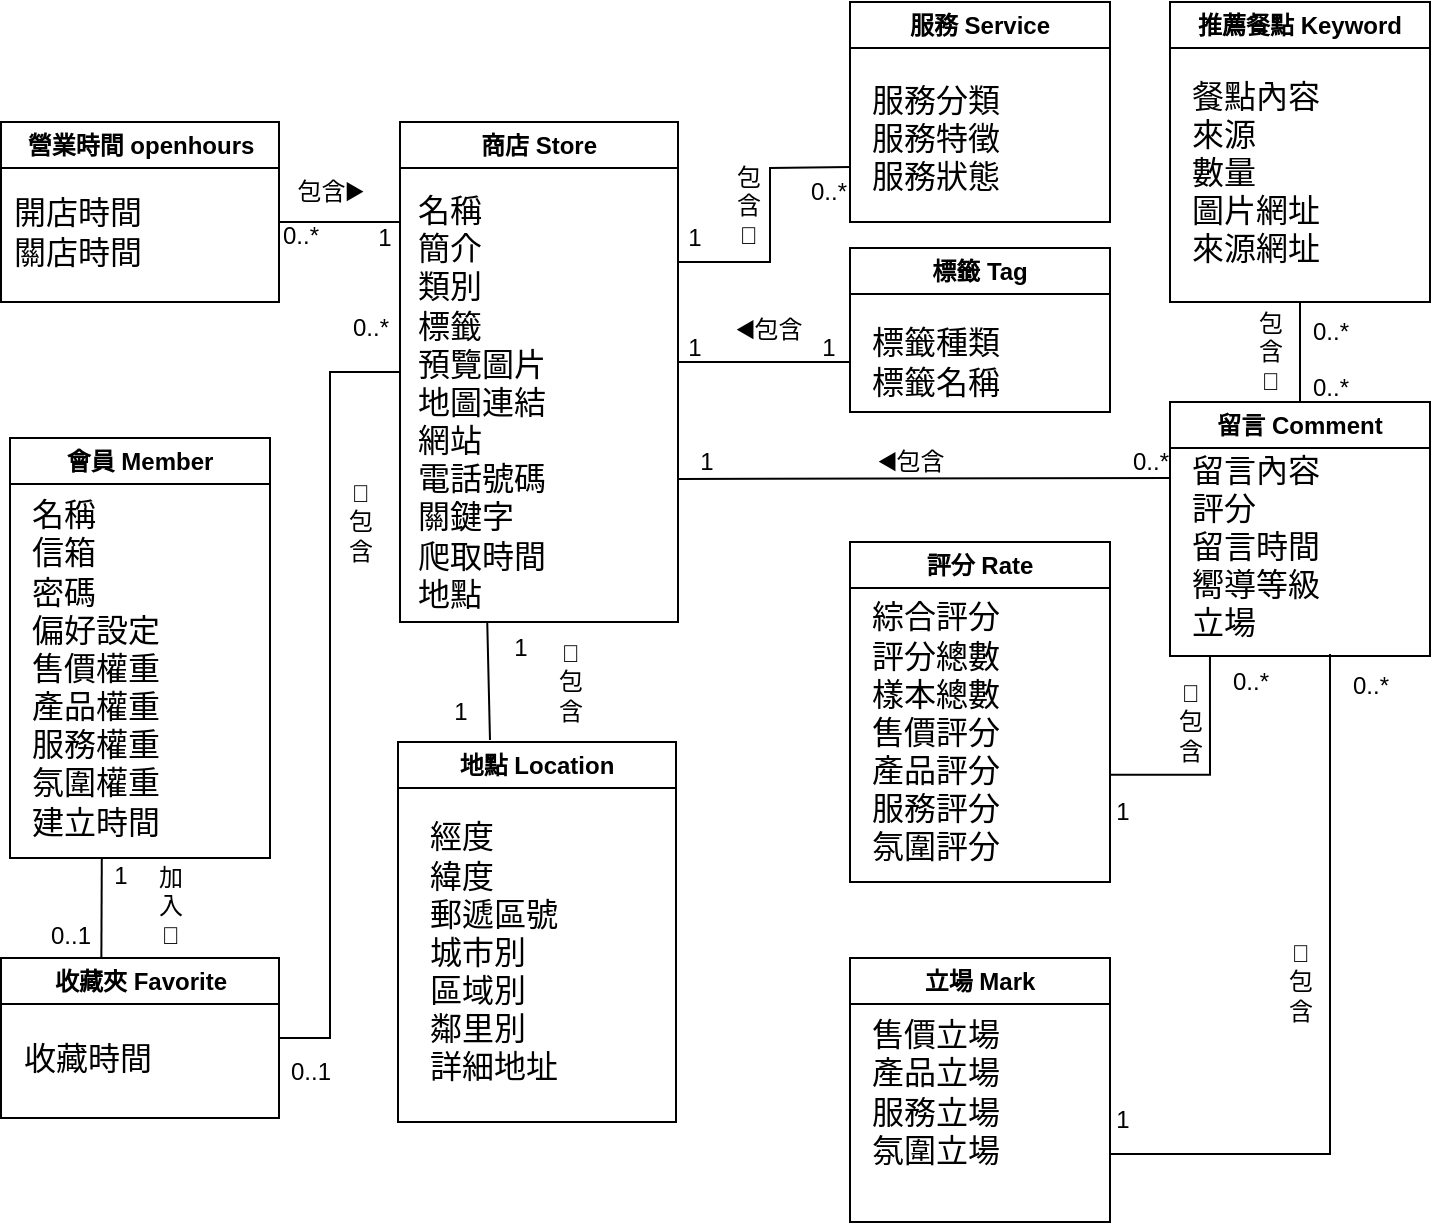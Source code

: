 <mxfile version="24.7.17" pages="2">
  <diagram id="C5RBs43oDa-KdzZeNtuy" name="分析類別圖">
    <mxGraphModel grid="1" page="1" gridSize="10" guides="1" tooltips="1" connect="1" arrows="1" fold="1" pageScale="1" pageWidth="827" pageHeight="1169" math="0" shadow="0">
      <root>
        <mxCell id="WIyWlLk6GJQsqaUBKTNV-0" />
        <mxCell id="WIyWlLk6GJQsqaUBKTNV-1" parent="WIyWlLk6GJQsqaUBKTNV-0" />
        <mxCell id="qj0FBPR19au9aRVQIM4e-7" value="會員 Member" style="swimlane;whiteSpace=wrap;html=1;" vertex="1" parent="WIyWlLk6GJQsqaUBKTNV-1">
          <mxGeometry x="80" y="558" width="130" height="210" as="geometry" />
        </mxCell>
        <mxCell id="qj0FBPR19au9aRVQIM4e-8" value="&lt;div&gt;名稱&lt;/div&gt;&lt;div&gt;信箱&lt;/div&gt;&lt;div&gt;密碼&lt;/div&gt;&lt;div&gt;偏好設定&lt;/div&gt;&lt;div&gt;售價權重&lt;/div&gt;&lt;div&gt;產品權重&lt;/div&gt;&lt;div&gt;服務權重&lt;/div&gt;&lt;div&gt;氛圍權重&lt;/div&gt;&lt;div&gt;建立時間&lt;/div&gt;" style="text;html=1;align=left;verticalAlign=middle;resizable=0;points=[];autosize=1;strokeColor=none;fillColor=none;fontSize=16;" vertex="1" parent="qj0FBPR19au9aRVQIM4e-7">
          <mxGeometry x="9" y="20" width="90" height="190" as="geometry" />
        </mxCell>
        <mxCell id="qj0FBPR19au9aRVQIM4e-9" value="商店 Store" style="swimlane;whiteSpace=wrap;html=1;" vertex="1" parent="WIyWlLk6GJQsqaUBKTNV-1">
          <mxGeometry x="275" y="400" width="139" height="250" as="geometry" />
        </mxCell>
        <mxCell id="qj0FBPR19au9aRVQIM4e-10" value="&lt;div&gt;名稱&lt;/div&gt;&lt;div&gt;簡介&lt;/div&gt;&lt;div&gt;類別&lt;/div&gt;&lt;div&gt;標籤&lt;/div&gt;&lt;div&gt;預覽圖片&lt;/div&gt;&lt;div&gt;地圖&lt;span style=&quot;background-color: initial;&quot;&gt;連結&lt;/span&gt;&lt;/div&gt;&lt;div&gt;&lt;span style=&quot;background-color: initial;&quot;&gt;網站&lt;/span&gt;&lt;/div&gt;&lt;div&gt;電話號碼&lt;/div&gt;&lt;div&gt;關鍵字&lt;/div&gt;&lt;div&gt;爬取時間&lt;/div&gt;&lt;div&gt;地點&lt;/div&gt;" style="text;html=1;align=left;verticalAlign=middle;resizable=0;points=[];autosize=1;strokeColor=none;fillColor=none;fontSize=16;" vertex="1" parent="qj0FBPR19au9aRVQIM4e-9">
          <mxGeometry x="7" y="30" width="90" height="220" as="geometry" />
        </mxCell>
        <mxCell id="qj0FBPR19au9aRVQIM4e-13" value="評分 Rate" style="swimlane;whiteSpace=wrap;html=1;" vertex="1" parent="WIyWlLk6GJQsqaUBKTNV-1">
          <mxGeometry x="500" y="610" width="130" height="170" as="geometry" />
        </mxCell>
        <mxCell id="qj0FBPR19au9aRVQIM4e-14" value="&lt;div&gt;綜合評分&lt;/div&gt;&lt;div&gt;評分總數&lt;/div&gt;&lt;div&gt;樣本總數&lt;/div&gt;售價評分&lt;div&gt;產品評分&lt;/div&gt;&lt;div&gt;服務評分&lt;/div&gt;&lt;div&gt;氛圍評分&lt;/div&gt;" style="text;html=1;align=left;verticalAlign=middle;resizable=0;points=[];autosize=1;strokeColor=none;fillColor=none;fontSize=16;" vertex="1" parent="qj0FBPR19au9aRVQIM4e-13">
          <mxGeometry x="9" y="20" width="90" height="150" as="geometry" />
        </mxCell>
        <mxCell id="BrTCOk6EntdvpE28yIeI-0" value="收藏夾 Favorite" style="swimlane;whiteSpace=wrap;html=1;" vertex="1" parent="WIyWlLk6GJQsqaUBKTNV-1">
          <mxGeometry x="75.5" y="818" width="139" height="80" as="geometry" />
        </mxCell>
        <mxCell id="BrTCOk6EntdvpE28yIeI-1" value="&lt;div&gt;收藏時間&lt;/div&gt;&lt;div&gt;&lt;br&gt;&lt;/div&gt;" style="text;html=1;align=left;verticalAlign=middle;resizable=0;points=[];autosize=1;strokeColor=none;fillColor=none;fontSize=16;" vertex="1" parent="BrTCOk6EntdvpE28yIeI-0">
          <mxGeometry x="9" y="35" width="90" height="50" as="geometry" />
        </mxCell>
        <mxCell id="BrTCOk6EntdvpE28yIeI-2" value="留言 Comment" style="swimlane;whiteSpace=wrap;html=1;" vertex="1" parent="WIyWlLk6GJQsqaUBKTNV-1">
          <mxGeometry x="660" y="540" width="130" height="127" as="geometry" />
        </mxCell>
        <mxCell id="BrTCOk6EntdvpE28yIeI-3" value="&lt;div&gt;留言內容&lt;/div&gt;&lt;div&gt;評分&lt;/div&gt;&lt;div&gt;留言時間&lt;/div&gt;&lt;div&gt;&lt;span style=&quot;background-color: initial;&quot;&gt;嚮導等級&lt;/span&gt;&lt;/div&gt;&lt;div&gt;&lt;span style=&quot;background-color: initial;&quot;&gt;立場&lt;/span&gt;&lt;/div&gt;" style="text;html=1;align=left;verticalAlign=middle;resizable=0;points=[];autosize=1;strokeColor=none;fillColor=none;fontSize=16;" vertex="1" parent="BrTCOk6EntdvpE28yIeI-2">
          <mxGeometry x="9" y="17" width="90" height="110" as="geometry" />
        </mxCell>
        <mxCell id="BrTCOk6EntdvpE28yIeI-6" value="地點 Location" style="swimlane;whiteSpace=wrap;html=1;" vertex="1" parent="WIyWlLk6GJQsqaUBKTNV-1">
          <mxGeometry x="274" y="710" width="139" height="190" as="geometry" />
        </mxCell>
        <mxCell id="BrTCOk6EntdvpE28yIeI-7" value="&lt;div&gt;經度&lt;/div&gt;&lt;div&gt;緯度&lt;/div&gt;&lt;div&gt;郵遞區號&lt;/div&gt;&lt;div&gt;城市別&lt;/div&gt;&lt;div&gt;區域別&lt;/div&gt;&lt;div&gt;鄰里別&lt;/div&gt;&lt;div&gt;詳細地址&lt;/div&gt;" style="text;html=1;align=left;verticalAlign=middle;resizable=0;points=[];autosize=1;strokeColor=none;fillColor=none;fontSize=16;" vertex="1" parent="BrTCOk6EntdvpE28yIeI-6">
          <mxGeometry x="14" y="30" width="90" height="150" as="geometry" />
        </mxCell>
        <mxCell id="BrTCOk6EntdvpE28yIeI-8" value="" style="endArrow=none;html=1;rounded=0;exitX=-0.046;exitY=0.065;exitDx=0;exitDy=0;exitPerimeter=0;" edge="1" parent="WIyWlLk6GJQsqaUBKTNV-1" source="BrTCOk6EntdvpE28yIeI-9">
          <mxGeometry width="50" height="50" relative="1" as="geometry">
            <mxPoint x="320" y="630.0" as="sourcePoint" />
            <mxPoint x="320" y="709" as="targetPoint" />
          </mxGeometry>
        </mxCell>
        <mxCell id="BrTCOk6EntdvpE28yIeI-9" value="1" style="text;html=1;align=center;verticalAlign=middle;resizable=0;points=[];autosize=1;strokeColor=none;fillColor=none;" vertex="1" parent="WIyWlLk6GJQsqaUBKTNV-1">
          <mxGeometry x="320" y="648" width="30" height="30" as="geometry" />
        </mxCell>
        <mxCell id="BrTCOk6EntdvpE28yIeI-10" value="1" style="text;html=1;align=center;verticalAlign=middle;resizable=0;points=[];autosize=1;strokeColor=none;fillColor=none;" vertex="1" parent="WIyWlLk6GJQsqaUBKTNV-1">
          <mxGeometry x="290" y="680" width="30" height="30" as="geometry" />
        </mxCell>
        <mxCell id="BrTCOk6EntdvpE28yIeI-11" value="&lt;div&gt;🔼&lt;br&gt;&lt;/div&gt;包&lt;div&gt;含&lt;/div&gt;" style="text;html=1;align=center;verticalAlign=middle;resizable=0;points=[];autosize=1;strokeColor=none;fillColor=none;" vertex="1" parent="WIyWlLk6GJQsqaUBKTNV-1">
          <mxGeometry x="340" y="650" width="40" height="60" as="geometry" />
        </mxCell>
        <mxCell id="BrTCOk6EntdvpE28yIeI-12" value="" style="endArrow=none;html=1;rounded=0;entryX=0.361;entryY=-0.002;entryDx=0;entryDy=0;entryPerimeter=0;exitX=0.41;exitY=0.998;exitDx=0;exitDy=0;exitPerimeter=0;" edge="1" parent="WIyWlLk6GJQsqaUBKTNV-1" source="qj0FBPR19au9aRVQIM4e-8" target="BrTCOk6EntdvpE28yIeI-0">
          <mxGeometry width="50" height="50" relative="1" as="geometry">
            <mxPoint x="130" y="769.0" as="sourcePoint" />
            <mxPoint x="130" y="848" as="targetPoint" />
          </mxGeometry>
        </mxCell>
        <mxCell id="BrTCOk6EntdvpE28yIeI-13" value="&lt;div&gt;&lt;span style=&quot;background-color: initial;&quot;&gt;加&lt;/span&gt;&lt;br&gt;&lt;/div&gt;&lt;div&gt;入&lt;/div&gt;&lt;div&gt;🔽&lt;br&gt;&lt;/div&gt;" style="text;html=1;align=center;verticalAlign=middle;resizable=0;points=[];autosize=1;strokeColor=none;fillColor=none;" vertex="1" parent="WIyWlLk6GJQsqaUBKTNV-1">
          <mxGeometry x="140" y="762" width="40" height="60" as="geometry" />
        </mxCell>
        <mxCell id="BrTCOk6EntdvpE28yIeI-14" value="1" style="text;html=1;align=center;verticalAlign=middle;resizable=0;points=[];autosize=1;strokeColor=none;fillColor=none;" vertex="1" parent="WIyWlLk6GJQsqaUBKTNV-1">
          <mxGeometry x="120" y="762" width="30" height="30" as="geometry" />
        </mxCell>
        <mxCell id="BrTCOk6EntdvpE28yIeI-17" value="0..1" style="text;html=1;align=center;verticalAlign=middle;resizable=0;points=[];autosize=1;strokeColor=none;fillColor=none;" vertex="1" parent="WIyWlLk6GJQsqaUBKTNV-1">
          <mxGeometry x="90" y="792" width="40" height="30" as="geometry" />
        </mxCell>
        <mxCell id="BrTCOk6EntdvpE28yIeI-18" value="" style="endArrow=none;html=1;rounded=0;entryX=0;entryY=0.5;entryDx=0;entryDy=0;exitX=1;exitY=0.5;exitDx=0;exitDy=0;" edge="1" parent="WIyWlLk6GJQsqaUBKTNV-1" source="BrTCOk6EntdvpE28yIeI-0" target="qj0FBPR19au9aRVQIM4e-9">
          <mxGeometry width="50" height="50" relative="1" as="geometry">
            <mxPoint x="220" y="700" as="sourcePoint" />
            <mxPoint x="320" y="620" as="targetPoint" />
            <Array as="points">
              <mxPoint x="240" y="858" />
              <mxPoint x="240" y="525" />
            </Array>
          </mxGeometry>
        </mxCell>
        <mxCell id="BrTCOk6EntdvpE28yIeI-19" value="0..*" style="text;html=1;align=center;verticalAlign=middle;resizable=0;points=[];autosize=1;strokeColor=none;fillColor=none;" vertex="1" parent="WIyWlLk6GJQsqaUBKTNV-1">
          <mxGeometry x="240" y="488" width="40" height="30" as="geometry" />
        </mxCell>
        <mxCell id="BrTCOk6EntdvpE28yIeI-20" value="0..1" style="text;html=1;align=center;verticalAlign=middle;resizable=0;points=[];autosize=1;strokeColor=none;fillColor=none;" vertex="1" parent="WIyWlLk6GJQsqaUBKTNV-1">
          <mxGeometry x="210" y="860" width="40" height="30" as="geometry" />
        </mxCell>
        <mxCell id="BrTCOk6EntdvpE28yIeI-21" value="&lt;div&gt;🔼&lt;br&gt;&lt;/div&gt;包&lt;div&gt;含&lt;/div&gt;" style="text;html=1;align=center;verticalAlign=middle;resizable=0;points=[];autosize=1;strokeColor=none;fillColor=none;" vertex="1" parent="WIyWlLk6GJQsqaUBKTNV-1">
          <mxGeometry x="235" y="570" width="40" height="60" as="geometry" />
        </mxCell>
        <mxCell id="BrTCOk6EntdvpE28yIeI-23" value="0..*" style="text;html=1;align=center;verticalAlign=middle;resizable=0;points=[];autosize=1;strokeColor=none;fillColor=none;" vertex="1" parent="WIyWlLk6GJQsqaUBKTNV-1">
          <mxGeometry x="720" y="490" width="40" height="30" as="geometry" />
        </mxCell>
        <mxCell id="BrTCOk6EntdvpE28yIeI-24" value="0..*" style="text;html=1;align=center;verticalAlign=middle;resizable=0;points=[];autosize=1;strokeColor=none;fillColor=none;" vertex="1" parent="WIyWlLk6GJQsqaUBKTNV-1">
          <mxGeometry x="720" y="518" width="40" height="30" as="geometry" />
        </mxCell>
        <mxCell id="BrTCOk6EntdvpE28yIeI-27" value="1" style="text;html=1;align=center;verticalAlign=middle;resizable=0;points=[];autosize=1;strokeColor=none;fillColor=none;" vertex="1" parent="WIyWlLk6GJQsqaUBKTNV-1">
          <mxGeometry x="621" y="730" width="30" height="30" as="geometry" />
        </mxCell>
        <mxCell id="BrTCOk6EntdvpE28yIeI-28" value="0..*" style="text;html=1;align=center;verticalAlign=middle;resizable=0;points=[];autosize=1;strokeColor=none;fillColor=none;" vertex="1" parent="WIyWlLk6GJQsqaUBKTNV-1">
          <mxGeometry x="680" y="665" width="40" height="30" as="geometry" />
        </mxCell>
        <mxCell id="BrTCOk6EntdvpE28yIeI-29" value="&lt;div&gt;🔼&lt;br&gt;&lt;/div&gt;包&lt;div&gt;含&lt;/div&gt;" style="text;html=1;align=center;verticalAlign=middle;resizable=0;points=[];autosize=1;strokeColor=none;fillColor=none;" vertex="1" parent="WIyWlLk6GJQsqaUBKTNV-1">
          <mxGeometry x="650" y="670" width="40" height="60" as="geometry" />
        </mxCell>
        <mxCell id="BrTCOk6EntdvpE28yIeI-30" value="推薦餐點 Keyword" style="swimlane;whiteSpace=wrap;html=1;" vertex="1" parent="WIyWlLk6GJQsqaUBKTNV-1">
          <mxGeometry x="660" y="340" width="130" height="150" as="geometry" />
        </mxCell>
        <mxCell id="BrTCOk6EntdvpE28yIeI-31" value="餐點內容&lt;div&gt;來源&lt;/div&gt;&lt;div&gt;數量&lt;/div&gt;&lt;div&gt;圖片網址&lt;/div&gt;&lt;div&gt;來源網址&lt;/div&gt;" style="text;html=1;align=left;verticalAlign=middle;resizable=0;points=[];autosize=1;strokeColor=none;fillColor=none;fontSize=16;" vertex="1" parent="BrTCOk6EntdvpE28yIeI-30">
          <mxGeometry x="9" y="30" width="90" height="110" as="geometry" />
        </mxCell>
        <mxCell id="BrTCOk6EntdvpE28yIeI-32" value="立場 Mark" style="swimlane;whiteSpace=wrap;html=1;" vertex="1" parent="WIyWlLk6GJQsqaUBKTNV-1">
          <mxGeometry x="500" y="818" width="130" height="132" as="geometry" />
        </mxCell>
        <mxCell id="BrTCOk6EntdvpE28yIeI-35" value="&lt;div&gt;售價立場&lt;/div&gt;&lt;div&gt;產品立場&lt;/div&gt;&lt;div&gt;服務立場&lt;/div&gt;&lt;div&gt;氛圍立場&lt;/div&gt;" style="text;html=1;align=left;verticalAlign=middle;resizable=0;points=[];autosize=1;strokeColor=none;fillColor=none;fontSize=16;" vertex="1" parent="BrTCOk6EntdvpE28yIeI-32">
          <mxGeometry x="9" y="22" width="90" height="90" as="geometry" />
        </mxCell>
        <mxCell id="BrTCOk6EntdvpE28yIeI-36" value="" style="endArrow=none;html=1;rounded=0;" edge="1" parent="WIyWlLk6GJQsqaUBKTNV-1">
          <mxGeometry width="50" height="50" relative="1" as="geometry">
            <mxPoint x="414" y="578.48" as="sourcePoint" />
            <mxPoint x="660" y="578" as="targetPoint" />
          </mxGeometry>
        </mxCell>
        <mxCell id="BrTCOk6EntdvpE28yIeI-37" value="0..*" style="text;html=1;align=center;verticalAlign=middle;resizable=0;points=[];autosize=1;strokeColor=none;fillColor=none;" vertex="1" parent="WIyWlLk6GJQsqaUBKTNV-1">
          <mxGeometry x="630" y="555" width="40" height="30" as="geometry" />
        </mxCell>
        <mxCell id="BrTCOk6EntdvpE28yIeI-38" value="1" style="text;html=1;align=center;verticalAlign=middle;resizable=0;points=[];autosize=1;strokeColor=none;fillColor=none;" vertex="1" parent="WIyWlLk6GJQsqaUBKTNV-1">
          <mxGeometry x="413" y="555" width="30" height="30" as="geometry" />
        </mxCell>
        <mxCell id="BrTCOk6EntdvpE28yIeI-39" value="營業時間 openhours" style="swimlane;whiteSpace=wrap;html=1;" vertex="1" parent="WIyWlLk6GJQsqaUBKTNV-1">
          <mxGeometry x="75.5" y="400" width="139" height="90" as="geometry" />
        </mxCell>
        <mxCell id="BrTCOk6EntdvpE28yIeI-41" value="&lt;div&gt;&lt;span style=&quot;background-color: initial;&quot;&gt;開店時間&lt;/span&gt;&lt;br&gt;&lt;/div&gt;&lt;div&gt;關店時間&lt;/div&gt;" style="text;html=1;align=left;verticalAlign=middle;resizable=0;points=[];autosize=1;strokeColor=none;fillColor=none;fontSize=16;" vertex="1" parent="BrTCOk6EntdvpE28yIeI-39">
          <mxGeometry x="4.5" y="30" width="90" height="50" as="geometry" />
        </mxCell>
        <mxCell id="BrTCOk6EntdvpE28yIeI-42" value="" style="endArrow=none;html=1;rounded=0;" edge="1" parent="WIyWlLk6GJQsqaUBKTNV-1">
          <mxGeometry width="50" height="50" relative="1" as="geometry">
            <mxPoint x="215" y="450" as="sourcePoint" />
            <mxPoint x="275" y="450" as="targetPoint" />
          </mxGeometry>
        </mxCell>
        <mxCell id="BrTCOk6EntdvpE28yIeI-43" value="0..*" style="text;html=1;align=center;verticalAlign=middle;resizable=0;points=[];autosize=1;strokeColor=none;fillColor=none;" vertex="1" parent="WIyWlLk6GJQsqaUBKTNV-1">
          <mxGeometry x="205" y="442" width="40" height="30" as="geometry" />
        </mxCell>
        <mxCell id="BrTCOk6EntdvpE28yIeI-44" value="1" style="text;html=1;align=center;verticalAlign=middle;resizable=0;points=[];autosize=1;strokeColor=none;fillColor=none;" vertex="1" parent="WIyWlLk6GJQsqaUBKTNV-1">
          <mxGeometry x="252" y="443" width="30" height="30" as="geometry" />
        </mxCell>
        <mxCell id="BrTCOk6EntdvpE28yIeI-45" value="包含▶️" style="text;html=1;align=center;verticalAlign=middle;resizable=0;points=[];autosize=1;strokeColor=none;fillColor=none;" vertex="1" parent="WIyWlLk6GJQsqaUBKTNV-1">
          <mxGeometry x="210" y="420" width="60" height="30" as="geometry" />
        </mxCell>
        <mxCell id="BrTCOk6EntdvpE28yIeI-46" value="服務 Service" style="swimlane;whiteSpace=wrap;html=1;" vertex="1" parent="WIyWlLk6GJQsqaUBKTNV-1">
          <mxGeometry x="500" y="340" width="130" height="110" as="geometry" />
        </mxCell>
        <mxCell id="BrTCOk6EntdvpE28yIeI-47" value="&lt;div&gt;服務分類&lt;/div&gt;&lt;div&gt;服務特徵&lt;/div&gt;&lt;div&gt;服務狀態&lt;/div&gt;" style="text;html=1;align=left;verticalAlign=middle;resizable=0;points=[];autosize=1;strokeColor=none;fillColor=none;fontSize=16;" vertex="1" parent="BrTCOk6EntdvpE28yIeI-46">
          <mxGeometry x="9" y="33" width="90" height="70" as="geometry" />
        </mxCell>
        <mxCell id="BrTCOk6EntdvpE28yIeI-49" value="&lt;div&gt;◀️包&lt;span style=&quot;background-color: initial;&quot;&gt;含&lt;/span&gt;&lt;/div&gt;" style="text;html=1;align=center;verticalAlign=middle;resizable=0;points=[];autosize=1;strokeColor=none;fillColor=none;" vertex="1" parent="WIyWlLk6GJQsqaUBKTNV-1">
          <mxGeometry x="500" y="554.5" width="60" height="30" as="geometry" />
        </mxCell>
        <mxCell id="BrTCOk6EntdvpE28yIeI-51" value="" style="endArrow=none;html=1;rounded=0;entryX=0;entryY=0.75;entryDx=0;entryDy=0;" edge="1" parent="WIyWlLk6GJQsqaUBKTNV-1" target="BrTCOk6EntdvpE28yIeI-46">
          <mxGeometry width="50" height="50" relative="1" as="geometry">
            <mxPoint x="414" y="470" as="sourcePoint" />
            <mxPoint x="564" y="492" as="targetPoint" />
            <Array as="points">
              <mxPoint x="460" y="470" />
              <mxPoint x="460" y="423" />
            </Array>
          </mxGeometry>
        </mxCell>
        <mxCell id="BrTCOk6EntdvpE28yIeI-52" value="1" style="text;html=1;align=center;verticalAlign=middle;resizable=0;points=[];autosize=1;strokeColor=none;fillColor=none;" vertex="1" parent="WIyWlLk6GJQsqaUBKTNV-1">
          <mxGeometry x="407" y="443" width="30" height="30" as="geometry" />
        </mxCell>
        <mxCell id="BrTCOk6EntdvpE28yIeI-53" value="0..*" style="text;html=1;align=center;verticalAlign=middle;resizable=0;points=[];autosize=1;strokeColor=none;fillColor=none;" vertex="1" parent="WIyWlLk6GJQsqaUBKTNV-1">
          <mxGeometry x="469" y="420" width="40" height="30" as="geometry" />
        </mxCell>
        <mxCell id="BrTCOk6EntdvpE28yIeI-54" value="&lt;div&gt;包&lt;/div&gt;&lt;div&gt;&lt;span style=&quot;background-color: initial;&quot;&gt;含&lt;/span&gt;&lt;/div&gt;&lt;div&gt;&lt;span style=&quot;background-color: initial;&quot;&gt;🔽&lt;br&gt;&lt;/span&gt;&lt;/div&gt;" style="text;html=1;align=center;verticalAlign=middle;resizable=0;points=[];autosize=1;strokeColor=none;fillColor=none;" vertex="1" parent="WIyWlLk6GJQsqaUBKTNV-1">
          <mxGeometry x="429" y="412" width="40" height="60" as="geometry" />
        </mxCell>
        <mxCell id="BrTCOk6EntdvpE28yIeI-55" value="" style="endArrow=none;html=1;rounded=0;entryX=0.5;entryY=1;entryDx=0;entryDy=0;exitX=0.5;exitY=0;exitDx=0;exitDy=0;" edge="1" parent="WIyWlLk6GJQsqaUBKTNV-1" source="BrTCOk6EntdvpE28yIeI-2" target="BrTCOk6EntdvpE28yIeI-30">
          <mxGeometry width="50" height="50" relative="1" as="geometry">
            <mxPoint x="570" y="620" as="sourcePoint" />
            <mxPoint x="620" y="570" as="targetPoint" />
          </mxGeometry>
        </mxCell>
        <mxCell id="BrTCOk6EntdvpE28yIeI-56" value="&lt;div&gt;包&lt;/div&gt;&lt;div&gt;&lt;span style=&quot;background-color: initial;&quot;&gt;含&lt;/span&gt;&lt;/div&gt;&lt;div&gt;&lt;span style=&quot;background-color: initial;&quot;&gt;🔽&lt;br&gt;&lt;/span&gt;&lt;/div&gt;" style="text;html=1;align=center;verticalAlign=middle;resizable=0;points=[];autosize=1;strokeColor=none;fillColor=none;" vertex="1" parent="WIyWlLk6GJQsqaUBKTNV-1">
          <mxGeometry x="690" y="485" width="40" height="60" as="geometry" />
        </mxCell>
        <mxCell id="BrTCOk6EntdvpE28yIeI-57" value="標籤 Tag" style="swimlane;whiteSpace=wrap;html=1;" vertex="1" parent="WIyWlLk6GJQsqaUBKTNV-1">
          <mxGeometry x="500" y="463" width="130" height="82" as="geometry" />
        </mxCell>
        <mxCell id="BrTCOk6EntdvpE28yIeI-58" value="標籤種類&lt;div&gt;標籤名稱&lt;/div&gt;" style="text;html=1;align=left;verticalAlign=middle;resizable=0;points=[];autosize=1;strokeColor=none;fillColor=none;fontSize=16;" vertex="1" parent="BrTCOk6EntdvpE28yIeI-57">
          <mxGeometry x="9" y="32" width="90" height="50" as="geometry" />
        </mxCell>
        <mxCell id="BrTCOk6EntdvpE28yIeI-59" value="" style="endArrow=none;html=1;rounded=0;" edge="1" parent="WIyWlLk6GJQsqaUBKTNV-1">
          <mxGeometry width="50" height="50" relative="1" as="geometry">
            <mxPoint x="414" y="520" as="sourcePoint" />
            <mxPoint x="500" y="520" as="targetPoint" />
          </mxGeometry>
        </mxCell>
        <mxCell id="BrTCOk6EntdvpE28yIeI-60" value="1" style="text;html=1;align=center;verticalAlign=middle;resizable=0;points=[];autosize=1;strokeColor=none;fillColor=none;" vertex="1" parent="WIyWlLk6GJQsqaUBKTNV-1">
          <mxGeometry x="474" y="498" width="30" height="30" as="geometry" />
        </mxCell>
        <mxCell id="BrTCOk6EntdvpE28yIeI-61" value="1" style="text;html=1;align=center;verticalAlign=middle;resizable=0;points=[];autosize=1;strokeColor=none;fillColor=none;" vertex="1" parent="WIyWlLk6GJQsqaUBKTNV-1">
          <mxGeometry x="407" y="498" width="30" height="30" as="geometry" />
        </mxCell>
        <mxCell id="BrTCOk6EntdvpE28yIeI-62" value="&lt;div&gt;◀️包&lt;span style=&quot;background-color: initial;&quot;&gt;含&lt;/span&gt;&lt;/div&gt;" style="text;html=1;align=center;verticalAlign=middle;resizable=0;points=[];autosize=1;strokeColor=none;fillColor=none;" vertex="1" parent="WIyWlLk6GJQsqaUBKTNV-1">
          <mxGeometry x="429" y="489" width="60" height="30" as="geometry" />
        </mxCell>
        <mxCell id="BrTCOk6EntdvpE28yIeI-63" value="" style="endArrow=none;html=1;rounded=0;entryX=0.122;entryY=1.033;entryDx=0;entryDy=0;entryPerimeter=0;" edge="1" parent="WIyWlLk6GJQsqaUBKTNV-1">
          <mxGeometry width="50" height="50" relative="1" as="geometry">
            <mxPoint x="630" y="726.37" as="sourcePoint" />
            <mxPoint x="679.98" y="667" as="targetPoint" />
            <Array as="points">
              <mxPoint x="680" y="726.37" />
            </Array>
          </mxGeometry>
        </mxCell>
        <mxCell id="BrTCOk6EntdvpE28yIeI-64" value="" style="endArrow=none;html=1;rounded=0;" edge="1" parent="WIyWlLk6GJQsqaUBKTNV-1">
          <mxGeometry width="50" height="50" relative="1" as="geometry">
            <mxPoint x="630" y="916" as="sourcePoint" />
            <mxPoint x="740" y="666" as="targetPoint" />
            <Array as="points">
              <mxPoint x="740" y="916" />
            </Array>
          </mxGeometry>
        </mxCell>
        <mxCell id="BrTCOk6EntdvpE28yIeI-66" value="&lt;div&gt;🔼&lt;br&gt;&lt;/div&gt;包&lt;div&gt;含&lt;/div&gt;" style="text;html=1;align=center;verticalAlign=middle;resizable=0;points=[];autosize=1;strokeColor=none;fillColor=none;" vertex="1" parent="WIyWlLk6GJQsqaUBKTNV-1">
          <mxGeometry x="705" y="800" width="40" height="60" as="geometry" />
        </mxCell>
        <mxCell id="BrTCOk6EntdvpE28yIeI-67" value="0..*" style="text;html=1;align=center;verticalAlign=middle;resizable=0;points=[];autosize=1;strokeColor=none;fillColor=none;" vertex="1" parent="WIyWlLk6GJQsqaUBKTNV-1">
          <mxGeometry x="740" y="667" width="40" height="30" as="geometry" />
        </mxCell>
        <mxCell id="BrTCOk6EntdvpE28yIeI-68" value="1" style="text;html=1;align=center;verticalAlign=middle;resizable=0;points=[];autosize=1;strokeColor=none;fillColor=none;" vertex="1" parent="WIyWlLk6GJQsqaUBKTNV-1">
          <mxGeometry x="621" y="884" width="30" height="30" as="geometry" />
        </mxCell>
      </root>
    </mxGraphModel>
  </diagram>
  <diagram name="設計類別圖" id="diml3tEkOthHMmTTneOx">
    <mxGraphModel grid="1" page="1" gridSize="10" guides="1" tooltips="1" connect="1" arrows="1" fold="1" pageScale="1" pageWidth="827" pageHeight="1169" math="0" shadow="0">
      <root>
        <mxCell id="kU79vwXuGRhp4JnDQZhS-0" />
        <mxCell id="kU79vwXuGRhp4JnDQZhS-1" parent="kU79vwXuGRhp4JnDQZhS-0" />
        <mxCell id="eADYV7h8ZktfoA1wcv2l-62" value="會員" style="swimlane;fontStyle=1;align=center;verticalAlign=top;childLayout=stackLayout;horizontal=1;startSize=26;horizontalStack=0;resizeParent=1;resizeParentMax=0;resizeLast=0;collapsible=1;marginBottom=0;whiteSpace=wrap;html=1;" vertex="1" parent="kU79vwXuGRhp4JnDQZhS-1">
          <mxGeometry x="-330" y="1470" width="160" height="190" as="geometry" />
        </mxCell>
        <mxCell id="eADYV7h8ZktfoA1wcv2l-63" value="-帳號:string" style="text;strokeColor=none;fillColor=none;align=left;verticalAlign=top;spacingLeft=4;spacingRight=4;overflow=hidden;rotatable=0;points=[[0,0.5],[1,0.5]];portConstraint=eastwest;whiteSpace=wrap;html=1;" vertex="1" parent="eADYV7h8ZktfoA1wcv2l-62">
          <mxGeometry y="26" width="160" height="26" as="geometry" />
        </mxCell>
        <mxCell id="NqErxDxoL5YSP1XP5ehC-0" value="-密碼:string" style="text;strokeColor=none;fillColor=none;align=left;verticalAlign=top;spacingLeft=4;spacingRight=4;overflow=hidden;rotatable=0;points=[[0,0.5],[1,0.5]];portConstraint=eastwest;whiteSpace=wrap;html=1;" vertex="1" parent="eADYV7h8ZktfoA1wcv2l-62">
          <mxGeometry y="52" width="160" height="26" as="geometry" />
        </mxCell>
        <mxCell id="CwaWnG_IyJovPirxNOGH-1" value="-名稱:string" style="text;strokeColor=none;fillColor=none;align=left;verticalAlign=top;spacingLeft=4;spacingRight=4;overflow=hidden;rotatable=0;points=[[0,0.5],[1,0.5]];portConstraint=eastwest;whiteSpace=wrap;html=1;" vertex="1" parent="eADYV7h8ZktfoA1wcv2l-62">
          <mxGeometry y="78" width="160" height="26" as="geometry" />
        </mxCell>
        <mxCell id="CwaWnG_IyJovPirxNOGH-2" value="-建立時間:datatime" style="text;strokeColor=none;fillColor=none;align=left;verticalAlign=top;spacingLeft=4;spacingRight=4;overflow=hidden;rotatable=0;points=[[0,0.5],[1,0.5]];portConstraint=eastwest;whiteSpace=wrap;html=1;" vertex="1" parent="eADYV7h8ZktfoA1wcv2l-62">
          <mxGeometry y="104" width="160" height="26" as="geometry" />
        </mxCell>
        <mxCell id="eADYV7h8ZktfoA1wcv2l-64" value="" style="line;strokeWidth=1;fillColor=none;align=left;verticalAlign=middle;spacingTop=-1;spacingLeft=3;spacingRight=3;rotatable=0;labelPosition=right;points=[];portConstraint=eastwest;strokeColor=inherit;" vertex="1" parent="eADYV7h8ZktfoA1wcv2l-62">
          <mxGeometry y="130" width="160" height="8" as="geometry" />
        </mxCell>
        <mxCell id="eADYV7h8ZktfoA1wcv2l-65" value="+忘記密碼():void" style="text;strokeColor=none;fillColor=none;align=left;verticalAlign=top;spacingLeft=4;spacingRight=4;overflow=hidden;rotatable=0;points=[[0,0.5],[1,0.5]];portConstraint=eastwest;whiteSpace=wrap;html=1;" vertex="1" parent="eADYV7h8ZktfoA1wcv2l-62">
          <mxGeometry y="138" width="160" height="26" as="geometry" />
        </mxCell>
        <mxCell id="CwaWnG_IyJovPirxNOGH-3" value="+修改密碼():void" style="text;strokeColor=none;fillColor=none;align=left;verticalAlign=top;spacingLeft=4;spacingRight=4;overflow=hidden;rotatable=0;points=[[0,0.5],[1,0.5]];portConstraint=eastwest;whiteSpace=wrap;html=1;" vertex="1" parent="eADYV7h8ZktfoA1wcv2l-62">
          <mxGeometry y="164" width="160" height="26" as="geometry" />
        </mxCell>
        <mxCell id="CwaWnG_IyJovPirxNOGH-5" value="會員資料" style="swimlane;fontStyle=1;align=center;verticalAlign=top;childLayout=stackLayout;horizontal=1;startSize=26;horizontalStack=0;resizeParent=1;resizeParentMax=0;resizeLast=0;collapsible=1;marginBottom=0;whiteSpace=wrap;html=1;" vertex="1" parent="kU79vwXuGRhp4JnDQZhS-1">
          <mxGeometry x="-580" y="1620" width="160" height="242" as="geometry" />
        </mxCell>
        <mxCell id="CwaWnG_IyJovPirxNOGH-6" value="-偏好設定:boolean" style="text;strokeColor=none;fillColor=none;align=left;verticalAlign=top;spacingLeft=4;spacingRight=4;overflow=hidden;rotatable=0;points=[[0,0.5],[1,0.5]];portConstraint=eastwest;whiteSpace=wrap;html=1;" vertex="1" parent="CwaWnG_IyJovPirxNOGH-5">
          <mxGeometry y="26" width="160" height="26" as="geometry" />
        </mxCell>
        <mxCell id="CwaWnG_IyJovPirxNOGH-7" value="-售價權重:int" style="text;strokeColor=none;fillColor=none;align=left;verticalAlign=top;spacingLeft=4;spacingRight=4;overflow=hidden;rotatable=0;points=[[0,0.5],[1,0.5]];portConstraint=eastwest;whiteSpace=wrap;html=1;" vertex="1" parent="CwaWnG_IyJovPirxNOGH-5">
          <mxGeometry y="52" width="160" height="26" as="geometry" />
        </mxCell>
        <mxCell id="CwaWnG_IyJovPirxNOGH-8" value="-產品權重:int" style="text;strokeColor=none;fillColor=none;align=left;verticalAlign=top;spacingLeft=4;spacingRight=4;overflow=hidden;rotatable=0;points=[[0,0.5],[1,0.5]];portConstraint=eastwest;whiteSpace=wrap;html=1;" vertex="1" parent="CwaWnG_IyJovPirxNOGH-5">
          <mxGeometry y="78" width="160" height="26" as="geometry" />
        </mxCell>
        <mxCell id="CwaWnG_IyJovPirxNOGH-9" value="-服務權重:int" style="text;strokeColor=none;fillColor=none;align=left;verticalAlign=top;spacingLeft=4;spacingRight=4;overflow=hidden;rotatable=0;points=[[0,0.5],[1,0.5]];portConstraint=eastwest;whiteSpace=wrap;html=1;" vertex="1" parent="CwaWnG_IyJovPirxNOGH-5">
          <mxGeometry y="104" width="160" height="26" as="geometry" />
        </mxCell>
        <mxCell id="CwaWnG_IyJovPirxNOGH-14" value="-氛圍權重:int" style="text;strokeColor=none;fillColor=none;align=left;verticalAlign=top;spacingLeft=4;spacingRight=4;overflow=hidden;rotatable=0;points=[[0,0.5],[1,0.5]];portConstraint=eastwest;whiteSpace=wrap;html=1;" vertex="1" parent="CwaWnG_IyJovPirxNOGH-5">
          <mxGeometry y="130" width="160" height="26" as="geometry" />
        </mxCell>
        <mxCell id="CwaWnG_IyJovPirxNOGH-10" value="" style="line;strokeWidth=1;fillColor=none;align=left;verticalAlign=middle;spacingTop=-1;spacingLeft=3;spacingRight=3;rotatable=0;labelPosition=right;points=[];portConstraint=eastwest;strokeColor=inherit;" vertex="1" parent="CwaWnG_IyJovPirxNOGH-5">
          <mxGeometry y="156" width="160" height="8" as="geometry" />
        </mxCell>
        <mxCell id="CwaWnG_IyJovPirxNOGH-11" value="+修改使用者資訊():void" style="text;strokeColor=none;fillColor=none;align=left;verticalAlign=top;spacingLeft=4;spacingRight=4;overflow=hidden;rotatable=0;points=[[0,0.5],[1,0.5]];portConstraint=eastwest;whiteSpace=wrap;html=1;" vertex="1" parent="CwaWnG_IyJovPirxNOGH-5">
          <mxGeometry y="164" width="160" height="26" as="geometry" />
        </mxCell>
        <mxCell id="CwaWnG_IyJovPirxNOGH-12" value="+調整偏好設定():void" style="text;strokeColor=none;fillColor=none;align=left;verticalAlign=top;spacingLeft=4;spacingRight=4;overflow=hidden;rotatable=0;points=[[0,0.5],[1,0.5]];portConstraint=eastwest;whiteSpace=wrap;html=1;" vertex="1" parent="CwaWnG_IyJovPirxNOGH-5">
          <mxGeometry y="190" width="160" height="26" as="geometry" />
        </mxCell>
        <mxCell id="CwaWnG_IyJovPirxNOGH-15" value="+調整指標權重():void" style="text;strokeColor=none;fillColor=none;align=left;verticalAlign=top;spacingLeft=4;spacingRight=4;overflow=hidden;rotatable=0;points=[[0,0.5],[1,0.5]];portConstraint=eastwest;whiteSpace=wrap;html=1;" vertex="1" parent="CwaWnG_IyJovPirxNOGH-5">
          <mxGeometry y="216" width="160" height="26" as="geometry" />
        </mxCell>
        <mxCell id="CwaWnG_IyJovPirxNOGH-16" value="收藏夾" style="swimlane;fontStyle=1;align=center;verticalAlign=top;childLayout=stackLayout;horizontal=1;startSize=26;horizontalStack=0;resizeParent=1;resizeParentMax=0;resizeLast=0;collapsible=1;marginBottom=0;whiteSpace=wrap;html=1;" vertex="1" parent="kU79vwXuGRhp4JnDQZhS-1">
          <mxGeometry x="-330" y="1739" width="160" height="138" as="geometry" />
        </mxCell>
        <mxCell id="CwaWnG_IyJovPirxNOGH-17" value="-收藏商家:string" style="text;strokeColor=none;fillColor=none;align=left;verticalAlign=top;spacingLeft=4;spacingRight=4;overflow=hidden;rotatable=0;points=[[0,0.5],[1,0.5]];portConstraint=eastwest;whiteSpace=wrap;html=1;" vertex="1" parent="CwaWnG_IyJovPirxNOGH-16">
          <mxGeometry y="26" width="160" height="26" as="geometry" />
        </mxCell>
        <mxCell id="CwaWnG_IyJovPirxNOGH-26" value="-收藏時間:datetime" style="text;strokeColor=none;fillColor=none;align=left;verticalAlign=top;spacingLeft=4;spacingRight=4;overflow=hidden;rotatable=0;points=[[0,0.5],[1,0.5]];portConstraint=eastwest;whiteSpace=wrap;html=1;" vertex="1" parent="CwaWnG_IyJovPirxNOGH-16">
          <mxGeometry y="52" width="160" height="26" as="geometry" />
        </mxCell>
        <mxCell id="CwaWnG_IyJovPirxNOGH-22" value="" style="line;strokeWidth=1;fillColor=none;align=left;verticalAlign=middle;spacingTop=-1;spacingLeft=3;spacingRight=3;rotatable=0;labelPosition=right;points=[];portConstraint=eastwest;strokeColor=inherit;" vertex="1" parent="CwaWnG_IyJovPirxNOGH-16">
          <mxGeometry y="78" width="160" height="8" as="geometry" />
        </mxCell>
        <mxCell id="CwaWnG_IyJovPirxNOGH-23" value="+修改收藏商家資訊():void" style="text;strokeColor=none;fillColor=none;align=left;verticalAlign=top;spacingLeft=4;spacingRight=4;overflow=hidden;rotatable=0;points=[[0,0.5],[1,0.5]];portConstraint=eastwest;whiteSpace=wrap;html=1;" vertex="1" parent="CwaWnG_IyJovPirxNOGH-16">
          <mxGeometry y="86" width="160" height="26" as="geometry" />
        </mxCell>
        <mxCell id="kETVBwg4IFtiAYthR1Ow-2" value="+新增收藏商家():void" style="text;strokeColor=none;fillColor=none;align=left;verticalAlign=top;spacingLeft=4;spacingRight=4;overflow=hidden;rotatable=0;points=[[0,0.5],[1,0.5]];portConstraint=eastwest;whiteSpace=wrap;html=1;" vertex="1" parent="CwaWnG_IyJovPirxNOGH-16">
          <mxGeometry y="112" width="160" height="26" as="geometry" />
        </mxCell>
        <mxCell id="CwaWnG_IyJovPirxNOGH-27" value="商家" style="swimlane;fontStyle=1;align=center;verticalAlign=top;childLayout=stackLayout;horizontal=1;startSize=26;horizontalStack=0;resizeParent=1;resizeParentMax=0;resizeLast=0;collapsible=1;marginBottom=0;whiteSpace=wrap;html=1;" vertex="1" parent="kU79vwXuGRhp4JnDQZhS-1">
          <mxGeometry x="-61" y="1470" width="160" height="346" as="geometry" />
        </mxCell>
        <mxCell id="CwaWnG_IyJovPirxNOGH-28" value="-名稱:string" style="text;strokeColor=none;fillColor=none;align=left;verticalAlign=top;spacingLeft=4;spacingRight=4;overflow=hidden;rotatable=0;points=[[0,0.5],[1,0.5]];portConstraint=eastwest;whiteSpace=wrap;html=1;" vertex="1" parent="CwaWnG_IyJovPirxNOGH-27">
          <mxGeometry y="26" width="160" height="26" as="geometry" />
        </mxCell>
        <mxCell id="CwaWnG_IyJovPirxNOGH-29" value="-簡介:string" style="text;strokeColor=none;fillColor=none;align=left;verticalAlign=top;spacingLeft=4;spacingRight=4;overflow=hidden;rotatable=0;points=[[0,0.5],[1,0.5]];portConstraint=eastwest;whiteSpace=wrap;html=1;" vertex="1" parent="CwaWnG_IyJovPirxNOGH-27">
          <mxGeometry y="52" width="160" height="26" as="geometry" />
        </mxCell>
        <mxCell id="CwaWnG_IyJovPirxNOGH-32" value="-類別:string" style="text;strokeColor=none;fillColor=none;align=left;verticalAlign=top;spacingLeft=4;spacingRight=4;overflow=hidden;rotatable=0;points=[[0,0.5],[1,0.5]];portConstraint=eastwest;whiteSpace=wrap;html=1;" vertex="1" parent="CwaWnG_IyJovPirxNOGH-27">
          <mxGeometry y="78" width="160" height="26" as="geometry" />
        </mxCell>
        <mxCell id="CwaWnG_IyJovPirxNOGH-33" value="-標籤:string" style="text;strokeColor=none;fillColor=none;align=left;verticalAlign=top;spacingLeft=4;spacingRight=4;overflow=hidden;rotatable=0;points=[[0,0.5],[1,0.5]];portConstraint=eastwest;whiteSpace=wrap;html=1;" vertex="1" parent="CwaWnG_IyJovPirxNOGH-27">
          <mxGeometry y="104" width="160" height="26" as="geometry" />
        </mxCell>
        <mxCell id="CwaWnG_IyJovPirxNOGH-34" value="-預覽圖片:string" style="text;strokeColor=none;fillColor=none;align=left;verticalAlign=top;spacingLeft=4;spacingRight=4;overflow=hidden;rotatable=0;points=[[0,0.5],[1,0.5]];portConstraint=eastwest;whiteSpace=wrap;html=1;" vertex="1" parent="CwaWnG_IyJovPirxNOGH-27">
          <mxGeometry y="130" width="160" height="26" as="geometry" />
        </mxCell>
        <mxCell id="CwaWnG_IyJovPirxNOGH-35" value="-地圖連結:string" style="text;strokeColor=none;fillColor=none;align=left;verticalAlign=top;spacingLeft=4;spacingRight=4;overflow=hidden;rotatable=0;points=[[0,0.5],[1,0.5]];portConstraint=eastwest;whiteSpace=wrap;html=1;" vertex="1" parent="CwaWnG_IyJovPirxNOGH-27">
          <mxGeometry y="156" width="160" height="26" as="geometry" />
        </mxCell>
        <mxCell id="CwaWnG_IyJovPirxNOGH-36" value="-網站:string" style="text;strokeColor=none;fillColor=none;align=left;verticalAlign=top;spacingLeft=4;spacingRight=4;overflow=hidden;rotatable=0;points=[[0,0.5],[1,0.5]];portConstraint=eastwest;whiteSpace=wrap;html=1;" vertex="1" parent="CwaWnG_IyJovPirxNOGH-27">
          <mxGeometry y="182" width="160" height="26" as="geometry" />
        </mxCell>
        <mxCell id="CwaWnG_IyJovPirxNOGH-37" value="-電話號碼:string" style="text;strokeColor=none;fillColor=none;align=left;verticalAlign=top;spacingLeft=4;spacingRight=4;overflow=hidden;rotatable=0;points=[[0,0.5],[1,0.5]];portConstraint=eastwest;whiteSpace=wrap;html=1;" vertex="1" parent="CwaWnG_IyJovPirxNOGH-27">
          <mxGeometry y="208" width="160" height="26" as="geometry" />
        </mxCell>
        <mxCell id="CwaWnG_IyJovPirxNOGH-38" value="-關鍵字:string" style="text;strokeColor=none;fillColor=none;align=left;verticalAlign=top;spacingLeft=4;spacingRight=4;overflow=hidden;rotatable=0;points=[[0,0.5],[1,0.5]];portConstraint=eastwest;whiteSpace=wrap;html=1;" vertex="1" parent="CwaWnG_IyJovPirxNOGH-27">
          <mxGeometry y="234" width="160" height="26" as="geometry" />
        </mxCell>
        <mxCell id="CwaWnG_IyJovPirxNOGH-39" value="-爬取時間:datetime" style="text;strokeColor=none;fillColor=none;align=left;verticalAlign=top;spacingLeft=4;spacingRight=4;overflow=hidden;rotatable=0;points=[[0,0.5],[1,0.5]];portConstraint=eastwest;whiteSpace=wrap;html=1;" vertex="1" parent="CwaWnG_IyJovPirxNOGH-27">
          <mxGeometry y="260" width="160" height="26" as="geometry" />
        </mxCell>
        <mxCell id="KegxNFXYEcncHkyxeJZc-64" value="-地點:string" style="text;strokeColor=none;fillColor=none;align=left;verticalAlign=top;spacingLeft=4;spacingRight=4;overflow=hidden;rotatable=0;points=[[0,0.5],[1,0.5]];portConstraint=eastwest;whiteSpace=wrap;html=1;" vertex="1" parent="CwaWnG_IyJovPirxNOGH-27">
          <mxGeometry y="286" width="160" height="26" as="geometry" />
        </mxCell>
        <mxCell id="CwaWnG_IyJovPirxNOGH-30" value="" style="line;strokeWidth=1;fillColor=none;align=left;verticalAlign=middle;spacingTop=-1;spacingLeft=3;spacingRight=3;rotatable=0;labelPosition=right;points=[];portConstraint=eastwest;strokeColor=inherit;" vertex="1" parent="CwaWnG_IyJovPirxNOGH-27">
          <mxGeometry y="312" width="160" height="8" as="geometry" />
        </mxCell>
        <mxCell id="CwaWnG_IyJovPirxNOGH-31" value="+查詢商家資訊():string" style="text;strokeColor=none;fillColor=none;align=left;verticalAlign=top;spacingLeft=4;spacingRight=4;overflow=hidden;rotatable=0;points=[[0,0.5],[1,0.5]];portConstraint=eastwest;whiteSpace=wrap;html=1;" vertex="1" parent="CwaWnG_IyJovPirxNOGH-27">
          <mxGeometry y="320" width="160" height="26" as="geometry" />
        </mxCell>
        <mxCell id="CwaWnG_IyJovPirxNOGH-42" value="地點" style="swimlane;fontStyle=1;align=center;verticalAlign=top;childLayout=stackLayout;horizontal=1;startSize=26;horizontalStack=0;resizeParent=1;resizeParentMax=0;resizeLast=0;collapsible=1;marginBottom=0;whiteSpace=wrap;html=1;" vertex="1" parent="kU79vwXuGRhp4JnDQZhS-1">
          <mxGeometry x="-61" y="1900" width="160" height="208" as="geometry" />
        </mxCell>
        <mxCell id="CwaWnG_IyJovPirxNOGH-43" value="+經度:string" style="text;strokeColor=none;fillColor=none;align=left;verticalAlign=top;spacingLeft=4;spacingRight=4;overflow=hidden;rotatable=0;points=[[0,0.5],[1,0.5]];portConstraint=eastwest;whiteSpace=wrap;html=1;" vertex="1" parent="CwaWnG_IyJovPirxNOGH-42">
          <mxGeometry y="26" width="160" height="26" as="geometry" />
        </mxCell>
        <mxCell id="CwaWnG_IyJovPirxNOGH-44" value="+緯度:string" style="text;strokeColor=none;fillColor=none;align=left;verticalAlign=top;spacingLeft=4;spacingRight=4;overflow=hidden;rotatable=0;points=[[0,0.5],[1,0.5]];portConstraint=eastwest;whiteSpace=wrap;html=1;" vertex="1" parent="CwaWnG_IyJovPirxNOGH-42">
          <mxGeometry y="52" width="160" height="26" as="geometry" />
        </mxCell>
        <mxCell id="CwaWnG_IyJovPirxNOGH-45" value="+郵遞區號:string" style="text;strokeColor=none;fillColor=none;align=left;verticalAlign=top;spacingLeft=4;spacingRight=4;overflow=hidden;rotatable=0;points=[[0,0.5],[1,0.5]];portConstraint=eastwest;whiteSpace=wrap;html=1;" vertex="1" parent="CwaWnG_IyJovPirxNOGH-42">
          <mxGeometry y="78" width="160" height="26" as="geometry" />
        </mxCell>
        <mxCell id="CwaWnG_IyJovPirxNOGH-46" value="+城市別:string" style="text;strokeColor=none;fillColor=none;align=left;verticalAlign=top;spacingLeft=4;spacingRight=4;overflow=hidden;rotatable=0;points=[[0,0.5],[1,0.5]];portConstraint=eastwest;whiteSpace=wrap;html=1;" vertex="1" parent="CwaWnG_IyJovPirxNOGH-42">
          <mxGeometry y="104" width="160" height="26" as="geometry" />
        </mxCell>
        <mxCell id="CwaWnG_IyJovPirxNOGH-47" value="+區域別:string" style="text;strokeColor=none;fillColor=none;align=left;verticalAlign=top;spacingLeft=4;spacingRight=4;overflow=hidden;rotatable=0;points=[[0,0.5],[1,0.5]];portConstraint=eastwest;whiteSpace=wrap;html=1;" vertex="1" parent="CwaWnG_IyJovPirxNOGH-42">
          <mxGeometry y="130" width="160" height="26" as="geometry" />
        </mxCell>
        <mxCell id="CwaWnG_IyJovPirxNOGH-48" value="+鄰里別:string" style="text;strokeColor=none;fillColor=none;align=left;verticalAlign=top;spacingLeft=4;spacingRight=4;overflow=hidden;rotatable=0;points=[[0,0.5],[1,0.5]];portConstraint=eastwest;whiteSpace=wrap;html=1;" vertex="1" parent="CwaWnG_IyJovPirxNOGH-42">
          <mxGeometry y="156" width="160" height="26" as="geometry" />
        </mxCell>
        <mxCell id="CwaWnG_IyJovPirxNOGH-49" value="+詳細地址:string" style="text;strokeColor=none;fillColor=none;align=left;verticalAlign=top;spacingLeft=4;spacingRight=4;overflow=hidden;rotatable=0;points=[[0,0.5],[1,0.5]];portConstraint=eastwest;whiteSpace=wrap;html=1;" vertex="1" parent="CwaWnG_IyJovPirxNOGH-42">
          <mxGeometry y="182" width="160" height="26" as="geometry" />
        </mxCell>
        <mxCell id="CwaWnG_IyJovPirxNOGH-55" value="營業時間" style="swimlane;fontStyle=1;align=center;verticalAlign=top;childLayout=stackLayout;horizontal=1;startSize=26;horizontalStack=0;resizeParent=1;resizeParentMax=0;resizeLast=0;collapsible=1;marginBottom=0;whiteSpace=wrap;html=1;" vertex="1" parent="kU79vwXuGRhp4JnDQZhS-1">
          <mxGeometry x="-330" y="1360" width="160" height="78" as="geometry" />
        </mxCell>
        <mxCell id="CwaWnG_IyJovPirxNOGH-56" value="+開店時間:datetime" style="text;strokeColor=none;fillColor=none;align=left;verticalAlign=top;spacingLeft=4;spacingRight=4;overflow=hidden;rotatable=0;points=[[0,0.5],[1,0.5]];portConstraint=eastwest;whiteSpace=wrap;html=1;" vertex="1" parent="CwaWnG_IyJovPirxNOGH-55">
          <mxGeometry y="26" width="160" height="26" as="geometry" />
        </mxCell>
        <mxCell id="CwaWnG_IyJovPirxNOGH-57" value="+關店時間:datetime" style="text;strokeColor=none;fillColor=none;align=left;verticalAlign=top;spacingLeft=4;spacingRight=4;overflow=hidden;rotatable=0;points=[[0,0.5],[1,0.5]];portConstraint=eastwest;whiteSpace=wrap;html=1;" vertex="1" parent="CwaWnG_IyJovPirxNOGH-55">
          <mxGeometry y="52" width="160" height="26" as="geometry" />
        </mxCell>
        <mxCell id="KegxNFXYEcncHkyxeJZc-16" value="推薦餐點" style="swimlane;fontStyle=1;align=center;verticalAlign=top;childLayout=stackLayout;horizontal=1;startSize=26;horizontalStack=0;resizeParent=1;resizeParentMax=0;resizeLast=0;collapsible=1;marginBottom=0;whiteSpace=wrap;html=1;" vertex="1" parent="kU79vwXuGRhp4JnDQZhS-1">
          <mxGeometry x="380" y="1371" width="160" height="242" as="geometry" />
        </mxCell>
        <mxCell id="KegxNFXYEcncHkyxeJZc-17" value="-餐點內容:string" style="text;strokeColor=none;fillColor=none;align=left;verticalAlign=top;spacingLeft=4;spacingRight=4;overflow=hidden;rotatable=0;points=[[0,0.5],[1,0.5]];portConstraint=eastwest;whiteSpace=wrap;html=1;" vertex="1" parent="KegxNFXYEcncHkyxeJZc-16">
          <mxGeometry y="26" width="160" height="26" as="geometry" />
        </mxCell>
        <mxCell id="KegxNFXYEcncHkyxeJZc-22" value="-來源:string" style="text;strokeColor=none;fillColor=none;align=left;verticalAlign=top;spacingLeft=4;spacingRight=4;overflow=hidden;rotatable=0;points=[[0,0.5],[1,0.5]];portConstraint=eastwest;whiteSpace=wrap;html=1;" vertex="1" parent="KegxNFXYEcncHkyxeJZc-16">
          <mxGeometry y="52" width="160" height="26" as="geometry" />
        </mxCell>
        <mxCell id="KegxNFXYEcncHkyxeJZc-18" value="-數量:int" style="text;strokeColor=none;fillColor=none;align=left;verticalAlign=top;spacingLeft=4;spacingRight=4;overflow=hidden;rotatable=0;points=[[0,0.5],[1,0.5]];portConstraint=eastwest;whiteSpace=wrap;html=1;" vertex="1" parent="KegxNFXYEcncHkyxeJZc-16">
          <mxGeometry y="78" width="160" height="26" as="geometry" />
        </mxCell>
        <mxCell id="KegxNFXYEcncHkyxeJZc-23" value="-圖片網址:string" style="text;strokeColor=none;fillColor=none;align=left;verticalAlign=top;spacingLeft=4;spacingRight=4;overflow=hidden;rotatable=0;points=[[0,0.5],[1,0.5]];portConstraint=eastwest;whiteSpace=wrap;html=1;" vertex="1" parent="KegxNFXYEcncHkyxeJZc-16">
          <mxGeometry y="104" width="160" height="26" as="geometry" />
        </mxCell>
        <mxCell id="KegxNFXYEcncHkyxeJZc-24" value="-來源網址:string" style="text;strokeColor=none;fillColor=none;align=left;verticalAlign=top;spacingLeft=4;spacingRight=4;overflow=hidden;rotatable=0;points=[[0,0.5],[1,0.5]];portConstraint=eastwest;whiteSpace=wrap;html=1;" vertex="1" parent="KegxNFXYEcncHkyxeJZc-16">
          <mxGeometry y="130" width="160" height="26" as="geometry" />
        </mxCell>
        <mxCell id="KegxNFXYEcncHkyxeJZc-19" value="" style="line;strokeWidth=1;fillColor=none;align=left;verticalAlign=middle;spacingTop=-1;spacingLeft=3;spacingRight=3;rotatable=0;labelPosition=right;points=[];portConstraint=eastwest;strokeColor=inherit;" vertex="1" parent="KegxNFXYEcncHkyxeJZc-16">
          <mxGeometry y="156" width="160" height="8" as="geometry" />
        </mxCell>
        <mxCell id="KegxNFXYEcncHkyxeJZc-20" value="+查詢餐點內容():string" style="text;strokeColor=none;fillColor=none;align=left;verticalAlign=top;spacingLeft=4;spacingRight=4;overflow=hidden;rotatable=0;points=[[0,0.5],[1,0.5]];portConstraint=eastwest;whiteSpace=wrap;html=1;" vertex="1" parent="KegxNFXYEcncHkyxeJZc-16">
          <mxGeometry y="164" width="160" height="26" as="geometry" />
        </mxCell>
        <mxCell id="KegxNFXYEcncHkyxeJZc-21" value="+查詢圖片網址():string" style="text;strokeColor=none;fillColor=none;align=left;verticalAlign=top;spacingLeft=4;spacingRight=4;overflow=hidden;rotatable=0;points=[[0,0.5],[1,0.5]];portConstraint=eastwest;whiteSpace=wrap;html=1;" vertex="1" parent="KegxNFXYEcncHkyxeJZc-16">
          <mxGeometry y="190" width="160" height="26" as="geometry" />
        </mxCell>
        <mxCell id="KegxNFXYEcncHkyxeJZc-25" value="+查詢來源網址():string" style="text;strokeColor=none;fillColor=none;align=left;verticalAlign=top;spacingLeft=4;spacingRight=4;overflow=hidden;rotatable=0;points=[[0,0.5],[1,0.5]];portConstraint=eastwest;whiteSpace=wrap;html=1;" vertex="1" parent="KegxNFXYEcncHkyxeJZc-16">
          <mxGeometry y="216" width="160" height="26" as="geometry" />
        </mxCell>
        <mxCell id="KegxNFXYEcncHkyxeJZc-27" value="標籤" style="swimlane;fontStyle=1;align=center;verticalAlign=top;childLayout=stackLayout;horizontal=1;startSize=26;horizontalStack=0;resizeParent=1;resizeParentMax=0;resizeLast=0;collapsible=1;marginBottom=0;whiteSpace=wrap;html=1;" vertex="1" parent="kU79vwXuGRhp4JnDQZhS-1">
          <mxGeometry x="170" y="1550" width="160" height="138" as="geometry" />
        </mxCell>
        <mxCell id="KegxNFXYEcncHkyxeJZc-28" value="-標籤種類:string" style="text;strokeColor=none;fillColor=none;align=left;verticalAlign=top;spacingLeft=4;spacingRight=4;overflow=hidden;rotatable=0;points=[[0,0.5],[1,0.5]];portConstraint=eastwest;whiteSpace=wrap;html=1;" vertex="1" parent="KegxNFXYEcncHkyxeJZc-27">
          <mxGeometry y="26" width="160" height="26" as="geometry" />
        </mxCell>
        <mxCell id="KegxNFXYEcncHkyxeJZc-29" value="-標籤名稱:string" style="text;strokeColor=none;fillColor=none;align=left;verticalAlign=top;spacingLeft=4;spacingRight=4;overflow=hidden;rotatable=0;points=[[0,0.5],[1,0.5]];portConstraint=eastwest;whiteSpace=wrap;html=1;" vertex="1" parent="KegxNFXYEcncHkyxeJZc-27">
          <mxGeometry y="52" width="160" height="26" as="geometry" />
        </mxCell>
        <mxCell id="KegxNFXYEcncHkyxeJZc-33" value="" style="line;strokeWidth=1;fillColor=none;align=left;verticalAlign=middle;spacingTop=-1;spacingLeft=3;spacingRight=3;rotatable=0;labelPosition=right;points=[];portConstraint=eastwest;strokeColor=inherit;" vertex="1" parent="KegxNFXYEcncHkyxeJZc-27">
          <mxGeometry y="78" width="160" height="8" as="geometry" />
        </mxCell>
        <mxCell id="KegxNFXYEcncHkyxeJZc-34" value="+查詢標籤種類():string" style="text;strokeColor=none;fillColor=none;align=left;verticalAlign=top;spacingLeft=4;spacingRight=4;overflow=hidden;rotatable=0;points=[[0,0.5],[1,0.5]];portConstraint=eastwest;whiteSpace=wrap;html=1;" vertex="1" parent="KegxNFXYEcncHkyxeJZc-27">
          <mxGeometry y="86" width="160" height="26" as="geometry" />
        </mxCell>
        <mxCell id="KegxNFXYEcncHkyxeJZc-35" value="+查詢標籤名稱():string" style="text;strokeColor=none;fillColor=none;align=left;verticalAlign=top;spacingLeft=4;spacingRight=4;overflow=hidden;rotatable=0;points=[[0,0.5],[1,0.5]];portConstraint=eastwest;whiteSpace=wrap;html=1;" vertex="1" parent="KegxNFXYEcncHkyxeJZc-27">
          <mxGeometry y="112" width="160" height="26" as="geometry" />
        </mxCell>
        <mxCell id="KegxNFXYEcncHkyxeJZc-37" value="服務" style="swimlane;fontStyle=1;align=center;verticalAlign=top;childLayout=stackLayout;horizontal=1;startSize=26;horizontalStack=0;resizeParent=1;resizeParentMax=0;resizeLast=0;collapsible=1;marginBottom=0;whiteSpace=wrap;html=1;" vertex="1" parent="kU79vwXuGRhp4JnDQZhS-1">
          <mxGeometry x="170" y="1330" width="160" height="190" as="geometry" />
        </mxCell>
        <mxCell id="KegxNFXYEcncHkyxeJZc-38" value="-服務分類:string" style="text;strokeColor=none;fillColor=none;align=left;verticalAlign=top;spacingLeft=4;spacingRight=4;overflow=hidden;rotatable=0;points=[[0,0.5],[1,0.5]];portConstraint=eastwest;whiteSpace=wrap;html=1;" vertex="1" parent="KegxNFXYEcncHkyxeJZc-37">
          <mxGeometry y="26" width="160" height="26" as="geometry" />
        </mxCell>
        <mxCell id="KegxNFXYEcncHkyxeJZc-39" value="-服務特徵:string" style="text;strokeColor=none;fillColor=none;align=left;verticalAlign=top;spacingLeft=4;spacingRight=4;overflow=hidden;rotatable=0;points=[[0,0.5],[1,0.5]];portConstraint=eastwest;whiteSpace=wrap;html=1;" vertex="1" parent="KegxNFXYEcncHkyxeJZc-37">
          <mxGeometry y="52" width="160" height="26" as="geometry" />
        </mxCell>
        <mxCell id="KegxNFXYEcncHkyxeJZc-40" value="-服務狀態:string" style="text;strokeColor=none;fillColor=none;align=left;verticalAlign=top;spacingLeft=4;spacingRight=4;overflow=hidden;rotatable=0;points=[[0,0.5],[1,0.5]];portConstraint=eastwest;whiteSpace=wrap;html=1;" vertex="1" parent="KegxNFXYEcncHkyxeJZc-37">
          <mxGeometry y="78" width="160" height="26" as="geometry" />
        </mxCell>
        <mxCell id="KegxNFXYEcncHkyxeJZc-41" value="" style="line;strokeWidth=1;fillColor=none;align=left;verticalAlign=middle;spacingTop=-1;spacingLeft=3;spacingRight=3;rotatable=0;labelPosition=right;points=[];portConstraint=eastwest;strokeColor=inherit;" vertex="1" parent="KegxNFXYEcncHkyxeJZc-37">
          <mxGeometry y="104" width="160" height="8" as="geometry" />
        </mxCell>
        <mxCell id="KegxNFXYEcncHkyxeJZc-42" value="+查詢服務分類():string" style="text;strokeColor=none;fillColor=none;align=left;verticalAlign=top;spacingLeft=4;spacingRight=4;overflow=hidden;rotatable=0;points=[[0,0.5],[1,0.5]];portConstraint=eastwest;whiteSpace=wrap;html=1;" vertex="1" parent="KegxNFXYEcncHkyxeJZc-37">
          <mxGeometry y="112" width="160" height="26" as="geometry" />
        </mxCell>
        <mxCell id="KegxNFXYEcncHkyxeJZc-43" value="+查詢服務特徵():string" style="text;strokeColor=none;fillColor=none;align=left;verticalAlign=top;spacingLeft=4;spacingRight=4;overflow=hidden;rotatable=0;points=[[0,0.5],[1,0.5]];portConstraint=eastwest;whiteSpace=wrap;html=1;" vertex="1" parent="KegxNFXYEcncHkyxeJZc-37">
          <mxGeometry y="138" width="160" height="26" as="geometry" />
        </mxCell>
        <mxCell id="KegxNFXYEcncHkyxeJZc-44" value="+查詢服務狀態():string" style="text;strokeColor=none;fillColor=none;align=left;verticalAlign=top;spacingLeft=4;spacingRight=4;overflow=hidden;rotatable=0;points=[[0,0.5],[1,0.5]];portConstraint=eastwest;whiteSpace=wrap;html=1;" vertex="1" parent="KegxNFXYEcncHkyxeJZc-37">
          <mxGeometry y="164" width="160" height="26" as="geometry" />
        </mxCell>
        <mxCell id="KegxNFXYEcncHkyxeJZc-45" value="留言" style="swimlane;fontStyle=1;align=center;verticalAlign=top;childLayout=stackLayout;horizontal=1;startSize=26;horizontalStack=0;resizeParent=1;resizeParentMax=0;resizeLast=0;collapsible=1;marginBottom=0;whiteSpace=wrap;html=1;" vertex="1" parent="kU79vwXuGRhp4JnDQZhS-1">
          <mxGeometry x="380" y="1700" width="160" height="216" as="geometry" />
        </mxCell>
        <mxCell id="KegxNFXYEcncHkyxeJZc-46" value="-留言內容:string" style="text;strokeColor=none;fillColor=none;align=left;verticalAlign=top;spacingLeft=4;spacingRight=4;overflow=hidden;rotatable=0;points=[[0,0.5],[1,0.5]];portConstraint=eastwest;whiteSpace=wrap;html=1;" vertex="1" parent="KegxNFXYEcncHkyxeJZc-45">
          <mxGeometry y="26" width="160" height="26" as="geometry" />
        </mxCell>
        <mxCell id="KegxNFXYEcncHkyxeJZc-48" value="-留言時間:datetime" style="text;strokeColor=none;fillColor=none;align=left;verticalAlign=top;spacingLeft=4;spacingRight=4;overflow=hidden;rotatable=0;points=[[0,0.5],[1,0.5]];portConstraint=eastwest;whiteSpace=wrap;html=1;" vertex="1" parent="KegxNFXYEcncHkyxeJZc-45">
          <mxGeometry y="52" width="160" height="26" as="geometry" />
        </mxCell>
        <mxCell id="KegxNFXYEcncHkyxeJZc-49" value="-嚮導等級:int" style="text;strokeColor=none;fillColor=none;align=left;verticalAlign=top;spacingLeft=4;spacingRight=4;overflow=hidden;rotatable=0;points=[[0,0.5],[1,0.5]];portConstraint=eastwest;whiteSpace=wrap;html=1;" vertex="1" parent="KegxNFXYEcncHkyxeJZc-45">
          <mxGeometry y="78" width="160" height="26" as="geometry" />
        </mxCell>
        <mxCell id="KegxNFXYEcncHkyxeJZc-65" value="-評分:int" style="text;strokeColor=none;fillColor=none;align=left;verticalAlign=top;spacingLeft=4;spacingRight=4;overflow=hidden;rotatable=0;points=[[0,0.5],[1,0.5]];portConstraint=eastwest;whiteSpace=wrap;html=1;" vertex="1" parent="KegxNFXYEcncHkyxeJZc-45">
          <mxGeometry y="104" width="160" height="26" as="geometry" />
        </mxCell>
        <mxCell id="KegxNFXYEcncHkyxeJZc-51" value="" style="line;strokeWidth=1;fillColor=none;align=left;verticalAlign=middle;spacingTop=-1;spacingLeft=3;spacingRight=3;rotatable=0;labelPosition=right;points=[];portConstraint=eastwest;strokeColor=inherit;" vertex="1" parent="KegxNFXYEcncHkyxeJZc-45">
          <mxGeometry y="130" width="160" height="8" as="geometry" />
        </mxCell>
        <mxCell id="KegxNFXYEcncHkyxeJZc-52" value="+查詢留言內容():string" style="text;strokeColor=none;fillColor=none;align=left;verticalAlign=top;spacingLeft=4;spacingRight=4;overflow=hidden;rotatable=0;points=[[0,0.5],[1,0.5]];portConstraint=eastwest;whiteSpace=wrap;html=1;" vertex="1" parent="KegxNFXYEcncHkyxeJZc-45">
          <mxGeometry y="138" width="160" height="26" as="geometry" />
        </mxCell>
        <mxCell id="KegxNFXYEcncHkyxeJZc-53" value="+查詢評分():int" style="text;strokeColor=none;fillColor=none;align=left;verticalAlign=top;spacingLeft=4;spacingRight=4;overflow=hidden;rotatable=0;points=[[0,0.5],[1,0.5]];portConstraint=eastwest;whiteSpace=wrap;html=1;" vertex="1" parent="KegxNFXYEcncHkyxeJZc-45">
          <mxGeometry y="164" width="160" height="26" as="geometry" />
        </mxCell>
        <mxCell id="KegxNFXYEcncHkyxeJZc-54" value="+查詢嚮導等級():int" style="text;strokeColor=none;fillColor=none;align=left;verticalAlign=top;spacingLeft=4;spacingRight=4;overflow=hidden;rotatable=0;points=[[0,0.5],[1,0.5]];portConstraint=eastwest;whiteSpace=wrap;html=1;" vertex="1" parent="KegxNFXYEcncHkyxeJZc-45">
          <mxGeometry y="190" width="160" height="26" as="geometry" />
        </mxCell>
        <mxCell id="KegxNFXYEcncHkyxeJZc-55" value="評分" style="swimlane;fontStyle=1;align=center;verticalAlign=top;childLayout=stackLayout;horizontal=1;startSize=26;horizontalStack=0;resizeParent=1;resizeParentMax=0;resizeLast=0;collapsible=1;marginBottom=0;whiteSpace=wrap;html=1;" vertex="1" parent="kU79vwXuGRhp4JnDQZhS-1">
          <mxGeometry x="170" y="1842" width="160" height="372" as="geometry" />
        </mxCell>
        <mxCell id="KegxNFXYEcncHkyxeJZc-56" value="-綜合評分:int" style="text;strokeColor=none;fillColor=none;align=left;verticalAlign=top;spacingLeft=4;spacingRight=4;overflow=hidden;rotatable=0;points=[[0,0.5],[1,0.5]];portConstraint=eastwest;whiteSpace=wrap;html=1;" vertex="1" parent="KegxNFXYEcncHkyxeJZc-55">
          <mxGeometry y="26" width="160" height="26" as="geometry" />
        </mxCell>
        <mxCell id="KegxNFXYEcncHkyxeJZc-57" value="-評分總數:int" style="text;strokeColor=none;fillColor=none;align=left;verticalAlign=top;spacingLeft=4;spacingRight=4;overflow=hidden;rotatable=0;points=[[0,0.5],[1,0.5]];portConstraint=eastwest;whiteSpace=wrap;html=1;" vertex="1" parent="KegxNFXYEcncHkyxeJZc-55">
          <mxGeometry y="52" width="160" height="26" as="geometry" />
        </mxCell>
        <mxCell id="KegxNFXYEcncHkyxeJZc-58" value="-樣本總數:int" style="text;strokeColor=none;fillColor=none;align=left;verticalAlign=top;spacingLeft=4;spacingRight=4;overflow=hidden;rotatable=0;points=[[0,0.5],[1,0.5]];portConstraint=eastwest;whiteSpace=wrap;html=1;" vertex="1" parent="KegxNFXYEcncHkyxeJZc-55">
          <mxGeometry y="78" width="160" height="26" as="geometry" />
        </mxCell>
        <mxCell id="KegxNFXYEcncHkyxeJZc-59" value="-售價評分:int" style="text;strokeColor=none;fillColor=none;align=left;verticalAlign=top;spacingLeft=4;spacingRight=4;overflow=hidden;rotatable=0;points=[[0,0.5],[1,0.5]];portConstraint=eastwest;whiteSpace=wrap;html=1;" vertex="1" parent="KegxNFXYEcncHkyxeJZc-55">
          <mxGeometry y="104" width="160" height="26" as="geometry" />
        </mxCell>
        <mxCell id="KegxNFXYEcncHkyxeJZc-66" value="-產品評分:int" style="text;strokeColor=none;fillColor=none;align=left;verticalAlign=top;spacingLeft=4;spacingRight=4;overflow=hidden;rotatable=0;points=[[0,0.5],[1,0.5]];portConstraint=eastwest;whiteSpace=wrap;html=1;" vertex="1" parent="KegxNFXYEcncHkyxeJZc-55">
          <mxGeometry y="130" width="160" height="26" as="geometry" />
        </mxCell>
        <mxCell id="KegxNFXYEcncHkyxeJZc-67" value="-服務評分:int" style="text;strokeColor=none;fillColor=none;align=left;verticalAlign=top;spacingLeft=4;spacingRight=4;overflow=hidden;rotatable=0;points=[[0,0.5],[1,0.5]];portConstraint=eastwest;whiteSpace=wrap;html=1;" vertex="1" parent="KegxNFXYEcncHkyxeJZc-55">
          <mxGeometry y="156" width="160" height="26" as="geometry" />
        </mxCell>
        <mxCell id="KegxNFXYEcncHkyxeJZc-68" value="-氛圍評分:int" style="text;strokeColor=none;fillColor=none;align=left;verticalAlign=top;spacingLeft=4;spacingRight=4;overflow=hidden;rotatable=0;points=[[0,0.5],[1,0.5]];portConstraint=eastwest;whiteSpace=wrap;html=1;" vertex="1" parent="KegxNFXYEcncHkyxeJZc-55">
          <mxGeometry y="182" width="160" height="26" as="geometry" />
        </mxCell>
        <mxCell id="KegxNFXYEcncHkyxeJZc-60" value="" style="line;strokeWidth=1;fillColor=none;align=left;verticalAlign=middle;spacingTop=-1;spacingLeft=3;spacingRight=3;rotatable=0;labelPosition=right;points=[];portConstraint=eastwest;strokeColor=inherit;" vertex="1" parent="KegxNFXYEcncHkyxeJZc-55">
          <mxGeometry y="208" width="160" height="8" as="geometry" />
        </mxCell>
        <mxCell id="KegxNFXYEcncHkyxeJZc-61" value="+查詢綜合評分():int" style="text;strokeColor=none;fillColor=none;align=left;verticalAlign=top;spacingLeft=4;spacingRight=4;overflow=hidden;rotatable=0;points=[[0,0.5],[1,0.5]];portConstraint=eastwest;whiteSpace=wrap;html=1;" vertex="1" parent="KegxNFXYEcncHkyxeJZc-55">
          <mxGeometry y="216" width="160" height="26" as="geometry" />
        </mxCell>
        <mxCell id="KegxNFXYEcncHkyxeJZc-62" value="+查詢樣本總數():int" style="text;strokeColor=none;fillColor=none;align=left;verticalAlign=top;spacingLeft=4;spacingRight=4;overflow=hidden;rotatable=0;points=[[0,0.5],[1,0.5]];portConstraint=eastwest;whiteSpace=wrap;html=1;" vertex="1" parent="KegxNFXYEcncHkyxeJZc-55">
          <mxGeometry y="242" width="160" height="26" as="geometry" />
        </mxCell>
        <mxCell id="KegxNFXYEcncHkyxeJZc-63" value="+查詢售價評分():int" style="text;strokeColor=none;fillColor=none;align=left;verticalAlign=top;spacingLeft=4;spacingRight=4;overflow=hidden;rotatable=0;points=[[0,0.5],[1,0.5]];portConstraint=eastwest;whiteSpace=wrap;html=1;" vertex="1" parent="KegxNFXYEcncHkyxeJZc-55">
          <mxGeometry y="268" width="160" height="26" as="geometry" />
        </mxCell>
        <mxCell id="KegxNFXYEcncHkyxeJZc-70" value="+查詢產品評分():int" style="text;strokeColor=none;fillColor=none;align=left;verticalAlign=top;spacingLeft=4;spacingRight=4;overflow=hidden;rotatable=0;points=[[0,0.5],[1,0.5]];portConstraint=eastwest;whiteSpace=wrap;html=1;" vertex="1" parent="KegxNFXYEcncHkyxeJZc-55">
          <mxGeometry y="294" width="160" height="26" as="geometry" />
        </mxCell>
        <mxCell id="KegxNFXYEcncHkyxeJZc-71" value="+查詢服務評分():int" style="text;strokeColor=none;fillColor=none;align=left;verticalAlign=top;spacingLeft=4;spacingRight=4;overflow=hidden;rotatable=0;points=[[0,0.5],[1,0.5]];portConstraint=eastwest;whiteSpace=wrap;html=1;" vertex="1" parent="KegxNFXYEcncHkyxeJZc-55">
          <mxGeometry y="320" width="160" height="26" as="geometry" />
        </mxCell>
        <mxCell id="KegxNFXYEcncHkyxeJZc-72" value="+查詢氛圍評分():int" style="text;strokeColor=none;fillColor=none;align=left;verticalAlign=top;spacingLeft=4;spacingRight=4;overflow=hidden;rotatable=0;points=[[0,0.5],[1,0.5]];portConstraint=eastwest;whiteSpace=wrap;html=1;" vertex="1" parent="KegxNFXYEcncHkyxeJZc-55">
          <mxGeometry y="346" width="160" height="26" as="geometry" />
        </mxCell>
        <mxCell id="KegxNFXYEcncHkyxeJZc-75" value="立場" style="swimlane;fontStyle=1;align=center;verticalAlign=top;childLayout=stackLayout;horizontal=1;startSize=26;horizontalStack=0;resizeParent=1;resizeParentMax=0;resizeLast=0;collapsible=1;marginBottom=0;whiteSpace=wrap;html=1;" vertex="1" parent="kU79vwXuGRhp4JnDQZhS-1">
          <mxGeometry x="380" y="1990" width="160" height="242" as="geometry" />
        </mxCell>
        <mxCell id="KegxNFXYEcncHkyxeJZc-76" value="-售價立場:string" style="text;strokeColor=none;fillColor=none;align=left;verticalAlign=top;spacingLeft=4;spacingRight=4;overflow=hidden;rotatable=0;points=[[0,0.5],[1,0.5]];portConstraint=eastwest;whiteSpace=wrap;html=1;" vertex="1" parent="KegxNFXYEcncHkyxeJZc-75">
          <mxGeometry y="26" width="160" height="26" as="geometry" />
        </mxCell>
        <mxCell id="KegxNFXYEcncHkyxeJZc-77" value="-產品立場:string" style="text;strokeColor=none;fillColor=none;align=left;verticalAlign=top;spacingLeft=4;spacingRight=4;overflow=hidden;rotatable=0;points=[[0,0.5],[1,0.5]];portConstraint=eastwest;whiteSpace=wrap;html=1;" vertex="1" parent="KegxNFXYEcncHkyxeJZc-75">
          <mxGeometry y="52" width="160" height="26" as="geometry" />
        </mxCell>
        <mxCell id="KegxNFXYEcncHkyxeJZc-78" value="-氛圍立場:string" style="text;strokeColor=none;fillColor=none;align=left;verticalAlign=top;spacingLeft=4;spacingRight=4;overflow=hidden;rotatable=0;points=[[0,0.5],[1,0.5]];portConstraint=eastwest;whiteSpace=wrap;html=1;" vertex="1" parent="KegxNFXYEcncHkyxeJZc-75">
          <mxGeometry y="78" width="160" height="26" as="geometry" />
        </mxCell>
        <mxCell id="KegxNFXYEcncHkyxeJZc-79" value="-服務立場:string" style="text;strokeColor=none;fillColor=none;align=left;verticalAlign=top;spacingLeft=4;spacingRight=4;overflow=hidden;rotatable=0;points=[[0,0.5],[1,0.5]];portConstraint=eastwest;whiteSpace=wrap;html=1;" vertex="1" parent="KegxNFXYEcncHkyxeJZc-75">
          <mxGeometry y="104" width="160" height="26" as="geometry" />
        </mxCell>
        <mxCell id="KegxNFXYEcncHkyxeJZc-80" value="" style="line;strokeWidth=1;fillColor=none;align=left;verticalAlign=middle;spacingTop=-1;spacingLeft=3;spacingRight=3;rotatable=0;labelPosition=right;points=[];portConstraint=eastwest;strokeColor=inherit;" vertex="1" parent="KegxNFXYEcncHkyxeJZc-75">
          <mxGeometry y="130" width="160" height="8" as="geometry" />
        </mxCell>
        <mxCell id="KegxNFXYEcncHkyxeJZc-81" value="+查詢售價立場():string" style="text;strokeColor=none;fillColor=none;align=left;verticalAlign=top;spacingLeft=4;spacingRight=4;overflow=hidden;rotatable=0;points=[[0,0.5],[1,0.5]];portConstraint=eastwest;whiteSpace=wrap;html=1;" vertex="1" parent="KegxNFXYEcncHkyxeJZc-75">
          <mxGeometry y="138" width="160" height="26" as="geometry" />
        </mxCell>
        <mxCell id="KegxNFXYEcncHkyxeJZc-82" value="+查詢產品立場():string" style="text;strokeColor=none;fillColor=none;align=left;verticalAlign=top;spacingLeft=4;spacingRight=4;overflow=hidden;rotatable=0;points=[[0,0.5],[1,0.5]];portConstraint=eastwest;whiteSpace=wrap;html=1;" vertex="1" parent="KegxNFXYEcncHkyxeJZc-75">
          <mxGeometry y="164" width="160" height="26" as="geometry" />
        </mxCell>
        <mxCell id="KegxNFXYEcncHkyxeJZc-83" value="+查詢氛圍立場():string" style="text;strokeColor=none;fillColor=none;align=left;verticalAlign=top;spacingLeft=4;spacingRight=4;overflow=hidden;rotatable=0;points=[[0,0.5],[1,0.5]];portConstraint=eastwest;whiteSpace=wrap;html=1;" vertex="1" parent="KegxNFXYEcncHkyxeJZc-75">
          <mxGeometry y="190" width="160" height="26" as="geometry" />
        </mxCell>
        <mxCell id="kETVBwg4IFtiAYthR1Ow-0" value="+查詢服務立場():string" style="text;strokeColor=none;fillColor=none;align=left;verticalAlign=top;spacingLeft=4;spacingRight=4;overflow=hidden;rotatable=0;points=[[0,0.5],[1,0.5]];portConstraint=eastwest;whiteSpace=wrap;html=1;" vertex="1" parent="KegxNFXYEcncHkyxeJZc-75">
          <mxGeometry y="216" width="160" height="26" as="geometry" />
        </mxCell>
        <mxCell id="kETVBwg4IFtiAYthR1Ow-9" value="" style="endArrow=none;html=1;rounded=0;exitX=0.5;exitY=0;exitDx=0;exitDy=0;" edge="1" parent="kU79vwXuGRhp4JnDQZhS-1" source="CwaWnG_IyJovPirxNOGH-16">
          <mxGeometry width="50" height="50" relative="1" as="geometry">
            <mxPoint x="-240" y="1760" as="sourcePoint" />
            <mxPoint x="-250" y="1660" as="targetPoint" />
          </mxGeometry>
        </mxCell>
        <mxCell id="kETVBwg4IFtiAYthR1Ow-10" value="0..1" style="text;html=1;align=center;verticalAlign=middle;resizable=0;points=[];autosize=1;strokeColor=none;fillColor=none;" vertex="1" parent="kU79vwXuGRhp4JnDQZhS-1">
          <mxGeometry x="-290" y="1715" width="40" height="30" as="geometry" />
        </mxCell>
        <mxCell id="kETVBwg4IFtiAYthR1Ow-11" value="1" style="text;html=1;align=center;verticalAlign=middle;resizable=0;points=[];autosize=1;strokeColor=none;fillColor=none;" vertex="1" parent="kU79vwXuGRhp4JnDQZhS-1">
          <mxGeometry x="-253" y="1655" width="30" height="30" as="geometry" />
        </mxCell>
        <mxCell id="kETVBwg4IFtiAYthR1Ow-12" value="" style="endArrow=none;html=1;rounded=0;entryX=0.456;entryY=1.02;entryDx=0;entryDy=0;entryPerimeter=0;exitX=0.452;exitY=0.003;exitDx=0;exitDy=0;exitPerimeter=0;" edge="1" parent="kU79vwXuGRhp4JnDQZhS-1">
          <mxGeometry width="50" height="50" relative="1" as="geometry">
            <mxPoint x="11.32" y="1900.004" as="sourcePoint" />
            <mxPoint x="11.96" y="1815.9" as="targetPoint" />
          </mxGeometry>
        </mxCell>
        <mxCell id="kETVBwg4IFtiAYthR1Ow-13" value="1" style="text;html=1;align=center;verticalAlign=middle;resizable=0;points=[];autosize=1;strokeColor=none;fillColor=none;" vertex="1" parent="kU79vwXuGRhp4JnDQZhS-1">
          <mxGeometry x="-15" y="1878" width="30" height="30" as="geometry" />
        </mxCell>
        <mxCell id="kETVBwg4IFtiAYthR1Ow-14" value="1" style="text;html=1;align=center;verticalAlign=middle;resizable=0;points=[];autosize=1;strokeColor=none;fillColor=none;" vertex="1" parent="kU79vwXuGRhp4JnDQZhS-1">
          <mxGeometry x="4" y="1812" width="30" height="30" as="geometry" />
        </mxCell>
        <mxCell id="kETVBwg4IFtiAYthR1Ow-15" value="" style="endArrow=diamond;startArrow=none;endFill=1;startFill=0;endSize=8;html=1;labelBackgroundColor=none;rounded=0;entryX=0;entryY=0.5;entryDx=0;entryDy=0;exitX=1;exitY=0.5;exitDx=0;exitDy=0;" edge="1" parent="kU79vwXuGRhp4JnDQZhS-1" source="CwaWnG_IyJovPirxNOGH-6" target="CwaWnG_IyJovPirxNOGH-1">
          <mxGeometry width="160" relative="1" as="geometry">
            <mxPoint x="-510" y="1658.71" as="sourcePoint" />
            <mxPoint x="-350" y="1658.71" as="targetPoint" />
            <Array as="points">
              <mxPoint x="-380" y="1659" />
              <mxPoint x="-380" y="1561" />
            </Array>
          </mxGeometry>
        </mxCell>
        <mxCell id="kETVBwg4IFtiAYthR1Ow-16" value="" style="endArrow=none;html=1;rounded=0;exitX=1;exitY=0.5;exitDx=0;exitDy=0;entryX=0;entryY=0.5;entryDx=0;entryDy=0;" edge="1" parent="kU79vwXuGRhp4JnDQZhS-1" source="CwaWnG_IyJovPirxNOGH-17" target="CwaWnG_IyJovPirxNOGH-39">
          <mxGeometry width="50" height="50" relative="1" as="geometry">
            <mxPoint x="-100" y="1720" as="sourcePoint" />
            <mxPoint x="-50" y="1670" as="targetPoint" />
            <Array as="points">
              <mxPoint x="-120" y="1778" />
              <mxPoint x="-120" y="1743" />
            </Array>
          </mxGeometry>
        </mxCell>
        <mxCell id="kETVBwg4IFtiAYthR1Ow-17" value="0..1" style="text;html=1;align=center;verticalAlign=middle;resizable=0;points=[];autosize=1;strokeColor=none;fillColor=none;" vertex="1" parent="kU79vwXuGRhp4JnDQZhS-1">
          <mxGeometry x="-170" y="1778" width="40" height="30" as="geometry" />
        </mxCell>
        <mxCell id="kETVBwg4IFtiAYthR1Ow-18" value="0..*" style="text;html=1;align=center;verticalAlign=middle;resizable=0;points=[];autosize=1;strokeColor=none;fillColor=none;" vertex="1" parent="kU79vwXuGRhp4JnDQZhS-1">
          <mxGeometry x="-100" y="1715" width="40" height="30" as="geometry" />
        </mxCell>
        <mxCell id="kETVBwg4IFtiAYthR1Ow-19" value="" style="endArrow=none;html=1;rounded=0;exitX=1;exitY=0.5;exitDx=0;exitDy=0;entryX=0;entryY=0.5;entryDx=0;entryDy=0;" edge="1" parent="kU79vwXuGRhp4JnDQZhS-1" source="CwaWnG_IyJovPirxNOGH-56" target="CwaWnG_IyJovPirxNOGH-28">
          <mxGeometry width="50" height="50" relative="1" as="geometry">
            <mxPoint x="-100" y="1430" as="sourcePoint" />
            <mxPoint x="-50" y="1380" as="targetPoint" />
            <Array as="points">
              <mxPoint x="-120" y="1399" />
              <mxPoint x="-120" y="1509" />
            </Array>
          </mxGeometry>
        </mxCell>
        <mxCell id="kETVBwg4IFtiAYthR1Ow-20" value="0..*" style="text;html=1;align=center;verticalAlign=middle;resizable=0;points=[];autosize=1;strokeColor=none;fillColor=none;" vertex="1" parent="kU79vwXuGRhp4JnDQZhS-1">
          <mxGeometry x="-180" y="1395" width="40" height="30" as="geometry" />
        </mxCell>
        <mxCell id="kETVBwg4IFtiAYthR1Ow-21" value="1" style="text;html=1;align=center;verticalAlign=middle;resizable=0;points=[];autosize=1;strokeColor=none;fillColor=none;" vertex="1" parent="kU79vwXuGRhp4JnDQZhS-1">
          <mxGeometry x="-87" y="1484" width="30" height="30" as="geometry" />
        </mxCell>
        <mxCell id="kETVBwg4IFtiAYthR1Ow-22" value="" style="endArrow=none;html=1;rounded=0;entryX=0;entryY=0.5;entryDx=0;entryDy=0;" edge="1" parent="kU79vwXuGRhp4JnDQZhS-1" target="KegxNFXYEcncHkyxeJZc-39">
          <mxGeometry width="50" height="50" relative="1" as="geometry">
            <mxPoint x="99" y="1510" as="sourcePoint" />
            <mxPoint x="200" y="1500" as="targetPoint" />
            <Array as="points">
              <mxPoint x="140" y="1510" />
              <mxPoint x="140" y="1395" />
            </Array>
          </mxGeometry>
        </mxCell>
        <mxCell id="kETVBwg4IFtiAYthR1Ow-23" value="1" style="text;html=1;align=center;verticalAlign=middle;resizable=0;points=[];autosize=1;strokeColor=none;fillColor=none;" vertex="1" parent="kU79vwXuGRhp4JnDQZhS-1">
          <mxGeometry x="91" y="1506" width="30" height="30" as="geometry" />
        </mxCell>
        <mxCell id="kETVBwg4IFtiAYthR1Ow-24" value="0..*" style="text;html=1;align=center;verticalAlign=middle;resizable=0;points=[];autosize=1;strokeColor=none;fillColor=none;" vertex="1" parent="kU79vwXuGRhp4JnDQZhS-1">
          <mxGeometry x="137" y="1370" width="40" height="30" as="geometry" />
        </mxCell>
        <mxCell id="kETVBwg4IFtiAYthR1Ow-25" value="" style="endArrow=none;html=1;rounded=0;exitX=0.992;exitY=0.363;exitDx=0;exitDy=0;exitPerimeter=0;entryX=0.009;entryY=0.286;entryDx=0;entryDy=0;entryPerimeter=0;" edge="1" parent="kU79vwXuGRhp4JnDQZhS-1" source="CwaWnG_IyJovPirxNOGH-34" target="KegxNFXYEcncHkyxeJZc-29">
          <mxGeometry width="50" height="50" relative="1" as="geometry">
            <mxPoint x="150" y="1660" as="sourcePoint" />
            <mxPoint x="200" y="1610" as="targetPoint" />
          </mxGeometry>
        </mxCell>
        <mxCell id="kETVBwg4IFtiAYthR1Ow-26" value="1" style="text;html=1;align=center;verticalAlign=middle;resizable=0;points=[];autosize=1;strokeColor=none;fillColor=none;" vertex="1" parent="kU79vwXuGRhp4JnDQZhS-1">
          <mxGeometry x="90" y="1583" width="30" height="30" as="geometry" />
        </mxCell>
        <mxCell id="kETVBwg4IFtiAYthR1Ow-27" value="1" style="text;html=1;align=center;verticalAlign=middle;resizable=0;points=[];autosize=1;strokeColor=none;fillColor=none;" vertex="1" parent="kU79vwXuGRhp4JnDQZhS-1">
          <mxGeometry x="147" y="1583" width="30" height="30" as="geometry" />
        </mxCell>
        <mxCell id="kETVBwg4IFtiAYthR1Ow-28" value="" style="endArrow=none;html=1;rounded=0;exitX=0.996;exitY=0.33;exitDx=0;exitDy=0;exitPerimeter=0;" edge="1" parent="kU79vwXuGRhp4JnDQZhS-1" source="CwaWnG_IyJovPirxNOGH-39">
          <mxGeometry width="50" height="50" relative="1" as="geometry">
            <mxPoint x="250" y="1720" as="sourcePoint" />
            <mxPoint x="380" y="1739" as="targetPoint" />
          </mxGeometry>
        </mxCell>
        <mxCell id="kETVBwg4IFtiAYthR1Ow-29" value="1" style="text;html=1;align=center;verticalAlign=middle;resizable=0;points=[];autosize=1;strokeColor=none;fillColor=none;" vertex="1" parent="kU79vwXuGRhp4JnDQZhS-1">
          <mxGeometry x="90" y="1715" width="30" height="30" as="geometry" />
        </mxCell>
        <mxCell id="kETVBwg4IFtiAYthR1Ow-30" value="1" style="text;html=1;align=center;verticalAlign=middle;resizable=0;points=[];autosize=1;strokeColor=none;fillColor=none;" vertex="1" parent="kU79vwXuGRhp4JnDQZhS-1">
          <mxGeometry x="350" y="1715" width="30" height="30" as="geometry" />
        </mxCell>
        <mxCell id="kETVBwg4IFtiAYthR1Ow-31" value="" style="endArrow=none;html=1;rounded=0;entryX=0.45;entryY=1.011;entryDx=0;entryDy=0;entryPerimeter=0;" edge="1" parent="kU79vwXuGRhp4JnDQZhS-1" target="KegxNFXYEcncHkyxeJZc-54">
          <mxGeometry width="50" height="50" relative="1" as="geometry">
            <mxPoint x="452" y="1990" as="sourcePoint" />
            <mxPoint x="450" y="1950" as="targetPoint" />
          </mxGeometry>
        </mxCell>
        <mxCell id="kETVBwg4IFtiAYthR1Ow-32" value="0..*" style="text;html=1;align=center;verticalAlign=middle;resizable=0;points=[];autosize=1;strokeColor=none;fillColor=none;" vertex="1" parent="kU79vwXuGRhp4JnDQZhS-1">
          <mxGeometry x="445" y="1912" width="40" height="30" as="geometry" />
        </mxCell>
        <mxCell id="kETVBwg4IFtiAYthR1Ow-33" value="1" style="text;html=1;align=center;verticalAlign=middle;resizable=0;points=[];autosize=1;strokeColor=none;fillColor=none;" vertex="1" parent="kU79vwXuGRhp4JnDQZhS-1">
          <mxGeometry x="425" y="1966" width="30" height="30" as="geometry" />
        </mxCell>
        <mxCell id="kETVBwg4IFtiAYthR1Ow-34" value="" style="endArrow=none;html=1;rounded=0;exitX=1.002;exitY=0.846;exitDx=0;exitDy=0;exitPerimeter=0;entryX=-0.004;entryY=-0.022;entryDx=0;entryDy=0;entryPerimeter=0;" edge="1" parent="kU79vwXuGRhp4JnDQZhS-1" source="KegxNFXYEcncHkyxeJZc-56" target="KegxNFXYEcncHkyxeJZc-54">
          <mxGeometry width="50" height="50" relative="1" as="geometry">
            <mxPoint x="400" y="1890" as="sourcePoint" />
            <mxPoint x="450" y="1840" as="targetPoint" />
          </mxGeometry>
        </mxCell>
        <mxCell id="kETVBwg4IFtiAYthR1Ow-36" value="1" style="text;html=1;align=center;verticalAlign=middle;resizable=0;points=[];autosize=1;strokeColor=none;fillColor=none;" vertex="1" parent="kU79vwXuGRhp4JnDQZhS-1">
          <mxGeometry x="323" y="1867" width="30" height="30" as="geometry" />
        </mxCell>
        <mxCell id="kETVBwg4IFtiAYthR1Ow-37" value="1" style="text;html=1;align=center;verticalAlign=middle;resizable=0;points=[];autosize=1;strokeColor=none;fillColor=none;" vertex="1" parent="kU79vwXuGRhp4JnDQZhS-1">
          <mxGeometry x="357" y="1867" width="30" height="30" as="geometry" />
        </mxCell>
        <mxCell id="kETVBwg4IFtiAYthR1Ow-38" value="" style="endArrow=none;html=1;rounded=0;entryX=0.454;entryY=1.016;entryDx=0;entryDy=0;entryPerimeter=0;exitX=0.454;exitY=0;exitDx=0;exitDy=0;exitPerimeter=0;" edge="1" parent="kU79vwXuGRhp4JnDQZhS-1" source="KegxNFXYEcncHkyxeJZc-45" target="KegxNFXYEcncHkyxeJZc-25">
          <mxGeometry width="50" height="50" relative="1" as="geometry">
            <mxPoint x="440" y="1550" as="sourcePoint" />
            <mxPoint x="490" y="1500" as="targetPoint" />
          </mxGeometry>
        </mxCell>
        <mxCell id="kETVBwg4IFtiAYthR1Ow-39" value="0..*" style="text;html=1;align=center;verticalAlign=middle;resizable=0;points=[];autosize=1;strokeColor=none;fillColor=none;" vertex="1" parent="kU79vwXuGRhp4JnDQZhS-1">
          <mxGeometry x="447" y="1609" width="40" height="30" as="geometry" />
        </mxCell>
        <mxCell id="kETVBwg4IFtiAYthR1Ow-40" value="0..*" style="text;html=1;align=center;verticalAlign=middle;resizable=0;points=[];autosize=1;strokeColor=none;fillColor=none;" vertex="1" parent="kU79vwXuGRhp4JnDQZhS-1">
          <mxGeometry x="415" y="1675" width="40" height="30" as="geometry" />
        </mxCell>
      </root>
    </mxGraphModel>
  </diagram>
</mxfile>
